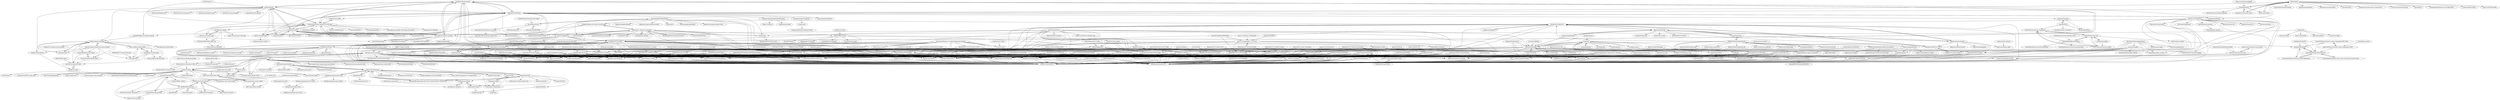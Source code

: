 digraph G {
"kefir500/apk-editor-studio" -> "kefir500/apk-icon-editor" ["e"=1]
"kefir500/apk-editor-studio" -> "badadaf/apkpatcher" ["e"=1]
"mtrojnar/osslsigncode" -> "hogliux/bomutils" ["e"=1]
"spocky/miproja1" -> "theothernt/AerialViews"
"spocky/miproja1" -> "LivingWithHippos/unchained-android" ["e"=1]
"spocky/miproja1" -> "tsynik/LeanbackLauncher"
"spocky/miproja1" -> "S0und/S0undTV" ["e"=1]
"spocky/miproja1" -> "Generator/Awesome-Android-TV-FOSS-Apps"
"spocky/miproja1" -> "yuliskov/LeanKeyboard"
"spocky/miproja1" -> "truefedex/tv-bro"
"spocky/miproja1" -> "JakedUp/Syncler-Packages"
"spocky/miproja1" -> "mhdzumair/MediaFusion" ["e"=1]
"spocky/miproja1" -> "CocoCR300/flauncher"
"spocky/miproja1" -> "Zaarrg/stremio-community-v5" ["e"=1]
"spocky/miproja1" -> "mhdzumair/mediaflow-proxy" ["e"=1]
"spocky/miproja1" -> "synclerd/syncler"
"spocky/miproja1" -> "inotia00/revanced-manager" ["e"=1]
"spocky/miproja1" -> "aymene69/stremio-jackett" ["e"=1]
"devadvance/rootcloak" -> "wDCat/ANRC" ["e"=1]
"home-assistant-libs/pychromecast" -> "Pizzaface/Alexa-Chromecast-Skill-2.0" ["e"=1]
"icy/pacapt" -> "rami3l/pacaptr"
"icy/pacapt" -> "rmarquis/pacaur" ["e"=1]
"icy/pacapt" -> "actionless/pikaur" ["e"=1]
"icy/pacapt" -> "flexVDI/launcher-mobile"
"icy/pacapt" -> "cvengler/sysget"
"icy/pacapt" -> "thermatk/FakeGApps"
"icy/pacapt" -> "w568w/CurrentActivity"
"icy/pacapt" -> "seSuperuser/Superuser-UI"
"icy/pacapt" -> "kasp1/create-android-keystore"
"icy/pacapt" -> "Jonahss/adb-foreach"
"icy/pacapt" -> "jindrapetrik/jbomutils"
"icy/pacapt" -> "seSuperuser/sepolicy-inject"
"icy/pacapt" -> "CyberShadow/MMTool-Extract-All"
"icy/pacapt" -> "AppleLife/NullCPUPowerManagement"
"icy/pacapt" -> "olvrb/TSSSaver-Clients"
"cyxx/extract_android_ota_payload" -> "vm03/payload_dumper" ["e"=1]
"cyxx/extract_android_ota_payload" -> "ehem/kdztools"
"cyxx/extract_android_ota_payload" -> "tobyxdd/android-ota-payload-extractor" ["e"=1]
"cyxx/extract_android_ota_payload" -> "Zackptg5/Disable_Dm-Verity_ForceEncrypt" ["e"=1]
"cyxx/extract_android_ota_payload" -> "xpirt/sdat2img" ["e"=1]
"cyxx/extract_android_ota_payload" -> "osm0sis/Android-Image-Kitchen" ["e"=1]
"cyxx/extract_android_ota_payload" -> "anestisb/vdexExtractor" ["e"=1]
"cyxx/extract_android_ota_payload" -> "LonelyFool/lpunpack_and_lpmake" ["e"=1]
"cyxx/extract_android_ota_payload" -> "andyvand/FixEDID"
"cyxx/extract_android_ota_payload" -> "NickstaDB/patch-apk"
"cyxx/extract_android_ota_payload" -> "LineageOS/scripts" ["e"=1]
"cyxx/extract_android_ota_payload" -> "w568w/CurrentActivity"
"cyxx/extract_android_ota_payload" -> "seSuperuser/Superuser-UI"
"cyxx/extract_android_ota_payload" -> "kasp1/create-android-keystore"
"cyxx/extract_android_ota_payload" -> "Jonahss/adb-foreach"
"kdrag0n/tipatch" -> "w568w/CurrentActivity"
"kdrag0n/tipatch" -> "seSuperuser/Superuser-UI"
"microg/UnifiedNlp" -> "thermatk/FakeGApps" ["e"=1]
"android-js/androidjs" -> "w568w/CurrentActivity" ["e"=1]
"android-js/androidjs" -> "seSuperuser/Superuser-UI" ["e"=1]
"arkane-systems/mousejiggler" -> "OrangeJedi/Aerial" ["e"=1]
"Ra-Na/GTranslate-strings-xml" -> "Auxilus/termux-x-repository" ["e"=1]
"Ra-Na/GTranslate-strings-xml" -> "w568w/CurrentActivity"
"Ra-Na/GTranslate-strings-xml" -> "seSuperuser/Superuser-UI"
"Ra-Na/GTranslate-strings-xml" -> "bikcrum/translator-for-android"
"Ra-Na/GTranslate-strings-xml" -> "kasp1/create-android-keystore"
"Ra-Na/GTranslate-strings-xml" -> "Jonahss/adb-foreach"
"Ra-Na/GTranslate-strings-xml" -> "jindrapetrik/jbomutils"
"Ra-Na/GTranslate-strings-xml" -> "seSuperuser/sepolicy-inject"
"Ra-Na/GTranslate-strings-xml" -> "CyberShadow/MMTool-Extract-All"
"Ra-Na/GTranslate-strings-xml" -> "AppleLife/NullCPUPowerManagement"
"Over17/UnityAndroidManifestCallback" -> "w568w/CurrentActivity"
"Over17/UnityAndroidManifestCallback" -> "seSuperuser/Superuser-UI"
"Over17/UnityAndroidManifestCallback" -> "kasp1/create-android-keystore"
"Over17/UnityAndroidManifestCallback" -> "Jonahss/adb-foreach"
"Over17/UnityAndroidManifestCallback" -> "jindrapetrik/jbomutils"
"Over17/UnityAndroidManifestCallback" -> "seSuperuser/sepolicy-inject"
"actionless/pikaur" -> "icy/pacapt" ["e"=1]
"chris1111/Wireless-USB-Adapter" -> "chris1111/VoodooHDA-2.9.2-Clover" ["e"=1]
"acidanthera/gfxutil" -> "MuntashirAkon/DPCIManager" ["e"=1]
"theel0ja/foss-android" -> "mvgorcum/awesome-FOSS-apps"
"theel0ja/foss-android" -> "Divested-Mobile/FOSS_Apps_List"
"theel0ja/foss-android" -> "albertomosconi/foss-apps" ["e"=1]
"theel0ja/foss-android" -> "ChrystianSchutz/fdroidlist"
"MasterDevX/Termux-Java" -> "vgmurphy/limbo-android" ["e"=1]
"Criptext/Criptext-Email-React-Client" -> "Criptext/Android-Email-Client"
"Criptext/Criptext-Email-React-Client" -> "Criptext/iOS-Email-Client"
"Criptext/Android-Email-Client" -> "Criptext/Criptext-Email-React-Client"
"Criptext/Android-Email-Client" -> "Criptext/iOS-Email-Client"
"Criptext/Android-Email-Client" -> "w568w/CurrentActivity"
"Criptext/Android-Email-Client" -> "seSuperuser/Superuser-UI"
"Criptext/Android-Email-Client" -> "kasp1/create-android-keystore"
"Criptext/Android-Email-Client" -> "Jonahss/adb-foreach"
"Criptext/Android-Email-Client" -> "jindrapetrik/jbomutils"
"Criptext/Android-Email-Client" -> "seSuperuser/sepolicy-inject"
"Criptext/Android-Email-Client" -> "CyberShadow/MMTool-Extract-All"
"Criptext/Android-Email-Client" -> "AppleLife/NullCPUPowerManagement"
"Criptext/iOS-Email-Client" -> "Criptext/Criptext-Email-React-Client"
"Criptext/iOS-Email-Client" -> "Criptext/Android-Email-Client"
"AlexanderWillner/runMacOSinVirtualBox" -> "RehabMan/OS-X-Intel-Backlight" ["e"=1]
"AlexanderWillner/runMacOSinVirtualBox" -> "hogliux/bomutils" ["e"=1]
"AlexanderWillner/runMacOSinVirtualBox" -> "MuntashirAkon/DPCIManager" ["e"=1]
"AlexanderWillner/runMacOSinVirtualBox" -> "w568w/CurrentActivity" ["e"=1]
"AlexanderWillner/runMacOSinVirtualBox" -> "seSuperuser/Superuser-UI" ["e"=1]
"olvrb/TSSSaver-Clients" -> "w568w/CurrentActivity"
"olvrb/TSSSaver-Clients" -> "seSuperuser/Superuser-UI"
"coddec/Classic-Shell" -> "riverar/uxstyle" ["e"=1]
"pobrn/mktorrent" -> "kz26/dottorrent-gui" ["e"=1]
"wangqi060934/MyAndroidToolsWebsite" -> "wangqi060934/MyAndroidToolsPro"
"wangqi060934/MyAndroidToolsWebsite" -> "w568w/CurrentActivity"
"wangqi060934/MyAndroidToolsWebsite" -> "seSuperuser/Superuser-UI"
"alterstep/dnscrypt-osxclient" -> "opendns/dnscrypt-osx-client" ["e"=1]
"chenxiaolong/DualBootPatcher" -> "chenxiaolong/DualBootZips"
"chenxiaolong/DualBootPatcher" -> "Tasssadar/multirom"
"chenxiaolong/DualBootPatcher" -> "osm0sis/Android-Image-Kitchen" ["e"=1]
"chenxiaolong/DualBootPatcher" -> "JackpotClavin/Android-Blob-Utility" ["e"=1]
"chenxiaolong/DualBootPatcher" -> "topjohnwu/MagiskManager" ["e"=1]
"chenxiaolong/DualBootPatcher" -> "Zackptg5/Disable_Dm-Verity_ForceEncrypt" ["e"=1]
"chenxiaolong/DualBootPatcher" -> "topjohnwu/magisk-module-installer" ["e"=1]
"chenxiaolong/DualBootPatcher" -> "0xFireWolf/NightShiftUnlocker" ["e"=1]
"chenxiaolong/DualBootPatcher" -> "seSuperuser/Superuser"
"chenxiaolong/DualBootPatcher" -> "Lanchon/sigspoof-checker"
"chenxiaolong/DualBootPatcher" -> "xpirt/sdat2img" ["e"=1]
"chenxiaolong/DualBootPatcher" -> "Hax4us/java" ["e"=1]
"chenxiaolong/DualBootPatcher" -> "jindrapetrik/jbomutils"
"gmusicproxy/gmusicproxy" -> "covertg/m3u-download"
"gmusicproxy/gmusicproxy" -> "Illyism/GMusic-MPD"
"gmusicproxy/gmusicproxy" -> "simon-weber/gmusicapi"
"gmusicproxy/gmusicproxy" -> "malept/gmusicprocurator"
"gmusicproxy/gmusicproxy" -> "DanNixon/PlayMusicCL"
"ArielOSProject/AuroraStore" -> "w568w/CurrentActivity"
"ArielOSProject/AuroraStore" -> "seSuperuser/Superuser-UI"
"ArielOSProject/AuroraStore" -> "kasp1/create-android-keystore"
"ArielOSProject/AuroraStore" -> "Jonahss/adb-foreach"
"ArielOSProject/AuroraStore" -> "jindrapetrik/jbomutils"
"ArielOSProject/AuroraStore" -> "seSuperuser/sepolicy-inject"
"ArielOSProject/AuroraStore" -> "CyberShadow/MMTool-Extract-All"
"ArielOSProject/AuroraStore" -> "AppleLife/NullCPUPowerManagement"
"ArielOSProject/AuroraStore" -> "olvrb/TSSSaver-Clients"
"ArielOSProject/AuroraStore" -> "ewlsh/TvSettingsOnFire"
"ArielOSProject/AuroraStore" -> "jakeajames/patchfinder64"
"yuliskov/LeanKeyboard" -> "yuliskov/windows-tweaks" ["e"=1]
"chiehmin/MinMinGuard" -> "wangqi060934/MyAndroidToolsWebsite" ["e"=1]
"chiehmin/MinMinGuard" -> "Lanchon/sigspoof-checker" ["e"=1]
"chiehmin/MinMinGuard" -> "thermatk/FakeGApps" ["e"=1]
"rogro82/PiPup" -> "desertblade/PiPup"
"rogro82/PiPup" -> "gugutab/TvOverlay"
"rogro82/PiPup" -> "stevenflesch/ring-to-android-tv"
"rogro82/PiPup" -> "TECH7Fox/asterisk-hass-integration"
"BurtonAlgorithms/weMessage" -> "w568w/CurrentActivity"
"BurtonAlgorithms/weMessage" -> "seSuperuser/Superuser-UI"
"BurtonAlgorithms/weMessage" -> "bikcrum/translator-for-android"
"BurtonAlgorithms/weMessage" -> "kasp1/create-android-keystore"
"BurtonAlgorithms/weMessage" -> "Jonahss/adb-foreach"
"BurtonAlgorithms/weMessage" -> "jindrapetrik/jbomutils"
"BurtonAlgorithms/weMessage" -> "seSuperuser/sepolicy-inject"
"BurtonAlgorithms/weMessage" -> "mldbk/termux-virustotal"
"BurtonAlgorithms/weMessage" -> "CyberShadow/MMTool-Extract-All"
"BurtonAlgorithms/weMessage" -> "adanvdo/KDZZ"
"BurtonAlgorithms/weMessage" -> "tamtam-chat/tamtam-bot-sdk"
"BurtonAlgorithms/weMessage" -> "AppleLife/NullCPUPowerManagement"
"BurtonAlgorithms/weMessage" -> "Kuanghusing/NeverCrash"
"BurtonAlgorithms/weMessage" -> "olvrb/TSSSaver-Clients"
"BurtonAlgorithms/weMessage" -> "ewlsh/TvSettingsOnFire"
"acidanthera/AptioFixPkg" -> "acidanthera/IOJones" ["e"=1]
"tamtam-chat/tamtam-bot-api-schema" -> "tamtam-chat/tamtam-bot-api"
"tamtam-chat/tamtam-bot-api-schema" -> "tamtam-chat/tamtam-bot-sdk"
"hundeva/Lean-Launcher" -> "vojta-horanek/APKMirror" ["e"=1]
"donovan6000/Universal-IFR-Extractor" -> "CyberShadow/MMTool-Extract-All" ["e"=1]
"donovan6000/Universal-IFR-Extractor" -> "nj8u7cc/ParseGPT" ["e"=1]
"donovan6000/Universal-IFR-Extractor" -> "w568w/CurrentActivity" ["e"=1]
"donovan6000/Universal-IFR-Extractor" -> "seSuperuser/Superuser-UI" ["e"=1]
"donovan6000/Universal-IFR-Extractor" -> "kasp1/create-android-keystore" ["e"=1]
"donovan6000/Universal-IFR-Extractor" -> "Jonahss/adb-foreach" ["e"=1]
"donovan6000/Universal-IFR-Extractor" -> "jindrapetrik/jbomutils" ["e"=1]
"donovan6000/Universal-IFR-Extractor" -> "seSuperuser/sepolicy-inject" ["e"=1]
"donovan6000/Universal-IFR-Extractor" -> "AppleLife/NullCPUPowerManagement" ["e"=1]
"and3rson/clay" -> "cfangmeier/tuijam"
"jensstein/oandbackup" -> "phhusson/Superuser" ["e"=1]
"jensstein/oandbackup" -> "thermatk/FakeGApps" ["e"=1]
"simonclausen/dnscrypt-autoinstall" -> "GortCodex/DNSCrypt-Loader" ["e"=1]
"thebigmunch/google-music-scripts" -> "thebigmunch/google-music"
"cygnusxi/CurecoinSource" -> "Hou5e/FoldingBrowser" ["e"=1]
"cfangmeier/tuijam" -> "christopher-dG/gpymusic"
"cfangmeier/tuijam" -> "and3rson/clay"
"kefir500/apk-icon-editor" -> "heagoo/apkeditor_plugin_translation"
"kefir500/apk-icon-editor" -> "ewlsh/TvSettingsOnFire"
"kefir500/apk-icon-editor" -> "nj8u7cc/ParseGPT"
"kefir500/apk-icon-editor" -> "darvincisec/InjectFridaGadget"
"kefir500/apk-icon-editor" -> "heagoo/apk_builder_tutorial"
"kefir500/apk-icon-editor" -> "w568w/CurrentActivity"
"kefir500/apk-icon-editor" -> "seSuperuser/Superuser-UI"
"leanback-on-fire/LeanbackLauncher" -> "ewlsh/TvSettingsOnFire"
"leanback-on-fire/LeanbackLauncher" -> "BaronKiko/LauncherHijack"
"ksg97031/frida-gadget" -> "darvincisec/InjectFridaGadget"
"ksg97031/frida-gadget" -> "badadaf/apkpatcher"
"ksg97031/frida-gadget" -> "seSuperuser/sepolicy-inject"
"ksg97031/frida-gadget" -> "adanvdo/KDZZ"
"FakeTV/pseudo-channel" -> "justinemter/pseudo-channel"
"Pavo-IM/AGPMInjector" -> "MuntashirAkon/DPCIManager" ["e"=1]
"benbaker76/PinConfigurator" -> "MuntashirAkon/DPCIManager" ["e"=1]
"Zackptg5/Disable_Dm-Verity_ForceEncrypt" -> "kdrag0n/tipatch" ["e"=1]
"Zackptg5/Disable_Dm-Verity_ForceEncrypt" -> "cyxx/extract_android_ota_payload" ["e"=1]
"Zackptg5/Disable_Dm-Verity_ForceEncrypt" -> "ehem/kdztools" ["e"=1]
"rpeshkov/IntelWifi" -> "chris1111/VoodooHDA-2.9.2-Clover" ["e"=1]
"nicolaserlonghi/UninstallSystemApps" -> "w568w/CurrentActivity"
"nicolaserlonghi/UninstallSystemApps" -> "seSuperuser/Superuser-UI"
"ndg63276/alexa-youtube" -> "tartanguru/alexa-assistant" ["e"=1]
"RehabMan/OS-X-ACPI-Backlight" -> "RehabMan/OS-X-Intel-Backlight" ["e"=1]
"RehabMan/EAPD-Codec-Commander" -> "w568w/CurrentActivity"
"RehabMan/EAPD-Codec-Commander" -> "seSuperuser/Superuser-UI"
"RehabMan/EAPD-Codec-Commander" -> "kasp1/create-android-keystore"
"RehabMan/EAPD-Codec-Commander" -> "Jonahss/adb-foreach"
"RehabMan/EAPD-Codec-Commander" -> "jindrapetrik/jbomutils"
"RehabMan/EAPD-Codec-Commander" -> "seSuperuser/sepolicy-inject"
"RehabMan/EAPD-Codec-Commander" -> "0xFireWolf/NightShiftUnlocker" ["e"=1]
"RehabMan/EAPD-Codec-Commander" -> "CyberShadow/MMTool-Extract-All"
"Steveb1968/script.pseudotv" -> "PseudoTV/PseudoTV_Live"
"Steveb1968/script.pseudotv" -> "fnord12/script.pseudotv"
"kodi-connect/kodi-alexa-video" -> "kodi-connect/kodi-connect-addon"
"kodi-connect/kodi-alexa-video" -> "kodi-connect/kodi-connect"
"cvengler/sysget" -> "hkdb/app"
"wako-unofficial-addons/helios" -> "wako-unofficial-addons/nomos"
"wako-unofficial-addons/helios" -> "morpheasgr/scraper4wako"
"wako-unofficial-addons/helios" -> "wako-app/wako"
"wako-unofficial-addons/helios" -> "JakedUp/Syncler-Packages"
"MuntashirAkon/DPCIManager" -> "AppleLife/VoodooHDA"
"MuntashirAkon/DPCIManager" -> "acidanthera/IOJones"
"MuntashirAkon/DPCIManager" -> "benbaker76/PinConfigurator" ["e"=1]
"MuntashirAkon/DPCIManager" -> "AppleLife/NullCPUPowerManagement"
"MuntashirAkon/DPCIManager" -> "w568w/CurrentActivity"
"MuntashirAkon/DPCIManager" -> "seSuperuser/Superuser-UI"
"MuntashirAkon/DPCIManager" -> "kasp1/create-android-keystore"
"MuntashirAkon/DPCIManager" -> "Jonahss/adb-foreach"
"MuntashirAkon/DPCIManager" -> "jindrapetrik/jbomutils"
"MuntashirAkon/DPCIManager" -> "seSuperuser/sepolicy-inject"
"MuntashirAkon/DPCIManager" -> "CyberShadow/MMTool-Extract-All"
"BuckeyeDude/Wabbitemu" -> "w568w/CurrentActivity"
"BuckeyeDude/Wabbitemu" -> "seSuperuser/Superuser-UI"
"Dolnor/EAPD-Codec-Commander" -> "RehabMan/EAPD-Codec-Commander"
"acidanthera/IOJones" -> "w568w/CurrentActivity"
"acidanthera/IOJones" -> "seSuperuser/Superuser-UI"
"rpatterson/github-apt-repos" -> "w568w/CurrentActivity"
"rpatterson/github-apt-repos" -> "seSuperuser/Superuser-UI"
"rpatterson/github-apt-repos" -> "kasp1/create-android-keystore"
"rpatterson/github-apt-repos" -> "Jonahss/adb-foreach"
"rpatterson/github-apt-repos" -> "jindrapetrik/jbomutils"
"rpatterson/github-apt-repos" -> "seSuperuser/sepolicy-inject"
"rpatterson/github-apt-repos" -> "CyberShadow/MMTool-Extract-All"
"rpatterson/github-apt-repos" -> "AppleLife/NullCPUPowerManagement"
"rpatterson/github-apt-repos" -> "olvrb/TSSSaver-Clients"
"rpatterson/github-apt-repos" -> "ewlsh/TvSettingsOnFire"
"rpatterson/github-apt-repos" -> "jakeajames/patchfinder64"
"rpatterson/github-apt-repos" -> "nj8u7cc/ParseGPT"
"rpatterson/github-apt-repos" -> "AppleLife/VoodooHDA"
"tamtam-chat/tamtam-bot-api" -> "tamtam-chat/tamtam-bot-api-schema"
"tamtam-chat/tamtam-bot-api" -> "tamtam-chat/tamtam-bot-sdk"
"kodi-connect/kodi-connect-addon" -> "kodi-connect/kodi-connect"
"kodi-connect/kodi-connect-addon" -> "kodi-connect/kodi-alexa-video"
"exxamalte/python-georss-ingv-centro-nazionale-terremoti-client" -> "caiosweet/Package-Natural-Events"
"exxamalte/python-georss-ingv-centro-nazionale-terremoti-client" -> "jumping2000/notifier"
"hogliux/bomutils" -> "w568w/CurrentActivity"
"hogliux/bomutils" -> "seSuperuser/Superuser-UI"
"hogliux/bomutils" -> "kasp1/create-android-keystore"
"hogliux/bomutils" -> "Jonahss/adb-foreach"
"hogliux/bomutils" -> "jindrapetrik/jbomutils"
"hogliux/bomutils" -> "seSuperuser/sepolicy-inject"
"hogliux/bomutils" -> "CyberShadow/MMTool-Extract-All"
"hogliux/bomutils" -> "AppleLife/NullCPUPowerManagement"
"hogliux/bomutils" -> "olvrb/TSSSaver-Clients"
"hogliux/bomutils" -> "ewlsh/TvSettingsOnFire"
"hogliux/bomutils" -> "jakeajames/patchfinder64"
"Namazed/TamTamBotApiClientDsl" -> "tamtam-chat/tamtam-bot-api"
"thebigmunch/google-music" -> "thebigmunch/google-music-proto"
"acidanthera/BT4LEContinuityFixup" -> "acidanthera/IOJones" ["e"=1]
"securitygrind/gadget-injector" -> "w568w/CurrentActivity"
"securitygrind/gadget-injector" -> "seSuperuser/Superuser-UI"
"securitygrind/gadget-injector" -> "bikcrum/translator-for-android"
"securitygrind/gadget-injector" -> "kasp1/create-android-keystore"
"securitygrind/gadget-injector" -> "Jonahss/adb-foreach"
"securitygrind/gadget-injector" -> "jindrapetrik/jbomutils"
"securitygrind/gadget-injector" -> "seSuperuser/sepolicy-inject"
"wako-app/wako" -> "wako-unofficial-addons/helios"
"adanvdo/KDZZ" -> "w568w/CurrentActivity"
"adanvdo/KDZZ" -> "seSuperuser/Superuser-UI"
"kodi-connect/kodi-connect" -> "kodi-connect/kodi-connect-addon"
"thebigmunch/google-music-proto" -> "thebigmunch/google-music"
"tomaae/homeassistant-mikrotik_router" -> "pergolafabio/Hikvision-Addons" ["e"=1]
"vm03/payload_dumper" -> "cyxx/extract_android_ota_payload" ["e"=1]
"xpirt/sdat2img" -> "cyxx/extract_android_ota_payload" ["e"=1]
"theothernt/AerialViews" -> "cachapa/AerialDream"
"theothernt/AerialViews" -> "spocky/miproja1"
"theothernt/AerialViews" -> "nielsvanvelzen/tv-launcher"
"theothernt/AerialViews" -> "truefedex/tv-bro"
"theothernt/AerialViews" -> "CocoCR300/flauncher"
"theothernt/AerialViews" -> "S0und/S0undTV" ["e"=1]
"theothernt/AerialViews" -> "tsynik/LeanbackLauncher"
"theothernt/AerialViews" -> "virresh/matvt"
"theothernt/AerialViews" -> "Generator/Awesome-Android-TV-FOSS-Apps"
"theothernt/AerialViews" -> "yuliskov/LeanKeyboard"
"theothernt/AerialViews" -> "gugutab/TvOverlay"
"theothernt/AerialViews" -> "barrycraig/AndroidAerial"
"theothernt/AerialViews" -> "visnkmr/backgroundappslist"
"theothernt/AerialViews" -> "stantanasi/streamflix" ["e"=1]
"theothernt/AerialViews" -> "halilozel1903/AndroidTVMovieParadise"
"sigma67/ytmusicapi" -> "simon-weber/gmusicapi" ["e"=1]
"tobyxdd/android-ota-payload-extractor" -> "cyxx/extract_android_ota_payload" ["e"=1]
"vexorian/dizquetv" -> "DEFENDORe/pseudotv" ["e"=1]
"tsynik/LeanbackLauncher" -> "codefaktor/FTVLaunchX"
"tsynik/LeanbackLauncher" -> "nielsvanvelzen/tv-launcher"
"tsynik/LeanbackLauncher" -> "BaronKiko/LauncherHijack"
"tsynik/LeanbackLauncher" -> "spocky/miproja1"
"tsynik/LeanbackLauncher" -> "yuliskov/LeanKeyboard"
"tsynik/LeanbackLauncher" -> "ITVlab/TvAppRepo"
"tsynik/LeanbackLauncher" -> "leanback-on-fire/LeanbackLauncher"
"tsynik/LeanbackLauncher" -> "Generator/Awesome-Android-TV-FOSS-Apps"
"tsynik/LeanbackLauncher" -> "theothernt/AerialViews"
"tsynik/LeanbackLauncher" -> "ewlsh/TvSettingsOnFire"
"tsynik/LeanbackLauncher" -> "gigabytedevelopers/FireFiles"
"tsynik/LeanbackLauncher" -> "ITVlab/Launch-On-Boot"
"torrent-file-editor/torrent-file-editor" -> "kz26/dottorrent-gui" ["e"=1]
"NickstaDB/patch-apk" -> "badadaf/apkpatcher"
"NickstaDB/patch-apk" -> "darvincisec/InjectFridaGadget"
"NickstaDB/patch-apk" -> "ksg97031/frida-gadget"
"NickstaDB/patch-apk" -> "FrenchYeti/interruptor" ["e"=1]
"NickstaDB/patch-apk" -> "Ayrx/JNIAnalyzer" ["e"=1]
"NickstaDB/patch-apk" -> "Nightbringer21/fridump" ["e"=1]
"NickstaDB/patch-apk" -> "enovella/fridroid-unpacker" ["e"=1]
"rckclmbr/pyportify" -> "jordam/Portify.JS"
"rckclmbr/pyportify" -> "mauimauer/portify"
"rckclmbr/pyportify" -> "soulfx/gmusic-playlist"
"rckclmbr/pyportify" -> "MarshallOfSound/Google-Play-Music-Desktop-Player-UNOFFICIAL-" ["e"=1]
"rckclmbr/pyportify" -> "jlund/spotify-export"
"rckclmbr/pyportify" -> "simon-weber/gmusicapi"
"rckclmbr/pyportify" -> "krmax44/Playify"
"rckclmbr/pyportify" -> "radiant-player/radiant-player-mac" ["e"=1]
"rckclmbr/pyportify" -> "stevenleeg/geemusic"
"jamon/playmusic" -> "simon-weber/gmusicapi"
"jamon/playmusic" -> "twolfson/google-music.js"
"albertomosconi/foss-apps" -> "Generator/Awesome-Android-TV-FOSS-Apps" ["e"=1]
"albertomosconi/foss-apps" -> "theel0ja/foss-android" ["e"=1]
"albertomosconi/foss-apps" -> "Divested-Mobile/FOSS_Apps_List" ["e"=1]
"LivingWithHippos/unchained-android" -> "JakedUp/Syncler-Packages" ["e"=1]
"xmikos/setools-android" -> "phhusson/sepolicy-inject" ["e"=1]
"rusty-bits/OC-tool" -> "MuntashirAkon/DPCIManager" ["e"=1]
"fsquillace/junest" -> "icy/pacapt" ["e"=1]
"DEFENDORe/pseudotv" -> "vexorian/dizquetv" ["e"=1]
"DEFENDORe/pseudotv" -> "PseudoTV/PseudoTV_Live"
"DEFENDORe/pseudotv" -> "Steveb1968/script.pseudotv"
"DEFENDORe/pseudotv" -> "justinemter/pseudo-channel"
"DEFENDORe/pseudotv" -> "pythcon/PlexTVChannel"
"DEFENDORe/pseudotv" -> "FakeTV/pseudo-channel"
"DEFENDORe/pseudotv" -> "PseudoTV/PseudoTV_Resources"
"DEFENDORe/pseudotv" -> "pannal/Kitana" ["e"=1]
"openlgtv/epk2extract" -> "w568w/CurrentActivity"
"openlgtv/epk2extract" -> "seSuperuser/Superuser-UI"
"openlgtv/epk2extract" -> "kasp1/create-android-keystore"
"openlgtv/epk2extract" -> "Jonahss/adb-foreach"
"openlgtv/epk2extract" -> "jindrapetrik/jbomutils"
"openlgtv/epk2extract" -> "seSuperuser/sepolicy-inject"
"openlgtv/epk2extract" -> "CyberShadow/MMTool-Extract-All"
"openlgtv/epk2extract" -> "AppleLife/NullCPUPowerManagement"
"openlgtv/epk2extract" -> "olvrb/TSSSaver-Clients"
"openlgtv/epk2extract" -> "ewlsh/TvSettingsOnFire"
"openlgtv/epk2extract" -> "jakeajames/patchfinder64"
"openlgtv/epk2extract" -> "nj8u7cc/ParseGPT"
"openlgtv/epk2extract" -> "AppleLife/VoodooHDA"
"openlgtv/epk2extract" -> "falahati/EDIDParser"
"openlgtv/epk2extract" -> "GeoSn0w/F.C.E.-365-Firmware-Manager"
"Divested-Mobile/FOSS_Apps_List" -> "ChrystianSchutz/fdroidlist"
"RehabMan/OS-X-Fake-PCI-ID" -> "acidanthera/IOJones" ["e"=1]
"RehabMan/OS-X-Fake-PCI-ID" -> "RehabMan/OS-X-Intel-Backlight" ["e"=1]
"RehabMan/OS-X-Fake-PCI-ID" -> "RehabMan/EAPD-Codec-Commander" ["e"=1]
"RehabMan/OS-X-Fake-PCI-ID" -> "MuntashirAkon/DPCIManager" ["e"=1]
"RehabMan/OS-X-Fake-PCI-ID" -> "andyvand/FixEDID" ["e"=1]
"opendns/dnscrypt-osx-client" -> "AppleLife/NullCPUPowerManagement"
"opendns/dnscrypt-osx-client" -> "w568w/CurrentActivity"
"opendns/dnscrypt-osx-client" -> "seSuperuser/Superuser-UI"
"opendns/dnscrypt-osx-client" -> "kasp1/create-android-keystore"
"opendns/dnscrypt-osx-client" -> "Jonahss/adb-foreach"
"opendns/dnscrypt-osx-client" -> "jindrapetrik/jbomutils"
"opendns/dnscrypt-osx-client" -> "seSuperuser/sepolicy-inject"
"opendns/dnscrypt-osx-client" -> "CyberShadow/MMTool-Extract-All"
"opendns/dnscrypt-osx-client" -> "olvrb/TSSSaver-Clients"
"opendns/dnscrypt-osx-client" -> "ewlsh/TvSettingsOnFire"
"opendns/dnscrypt-osx-client" -> "jakeajames/patchfinder64"
"Grarak/KernelAdiutor" -> "MrBIMC/SELinuxModeChanger" ["e"=1]
"OrangeJedi/Aerial" -> "cDima/Aerial"
"OrangeJedi/Aerial" -> "graysky2/xscreensaver-aerial"
"OrangeJedi/Aerial" -> "theothernt/AerialViews"
"OrangeJedi/Aerial" -> "JohnCoates/Aerial" ["e"=1]
"OrangeJedi/Aerial" -> "AerialScreensaver/AerialCompanion"
"PaulBernier/castl" -> "w568w/CurrentActivity"
"PaulBernier/castl" -> "seSuperuser/Superuser-UI"
"PaulBernier/castl" -> "bikcrum/translator-for-android"
"PaulBernier/castl" -> "kasp1/create-android-keystore"
"PaulBernier/castl" -> "Jonahss/adb-foreach"
"PaulBernier/castl" -> "jindrapetrik/jbomutils"
"PaulBernier/castl" -> "seSuperuser/sepolicy-inject"
"PaulBernier/castl" -> "mldbk/termux-virustotal"
"PaulBernier/castl" -> "CyberShadow/MMTool-Extract-All"
"synclerd/syncler" -> "JakedUp/Syncler-Packages"
"codefaktor/FTVLaunchX" -> "ewlsh/TvSettingsOnFire"
"codefaktor/FTVLaunchX" -> "ITVlab/Launch-On-Boot"
"codefaktor/FTVLaunchX" -> "BaronKiko/LauncherHijack"
"codefaktor/FTVLaunchX" -> "tsynik/LeanbackLauncher"
"codefaktor/FTVLaunchX" -> "w568w/CurrentActivity"
"codefaktor/FTVLaunchX" -> "seSuperuser/Superuser-UI"
"codefaktor/FTVLaunchX" -> "acidanthera/IOJones"
"codefaktor/FTVLaunchX" -> "kasp1/create-android-keystore"
"codefaktor/FTVLaunchX" -> "Jonahss/adb-foreach"
"codefaktor/FTVLaunchX" -> "jindrapetrik/jbomutils"
"codefaktor/FTVLaunchX" -> "seSuperuser/sepolicy-inject"
"codefaktor/FTVLaunchX" -> "CyberShadow/MMTool-Extract-All"
"codefaktor/FTVLaunchX" -> "AppleLife/NullCPUPowerManagement"
"codefaktor/FTVLaunchX" -> "olvrb/TSSSaver-Clients"
"codefaktor/FTVLaunchX" -> "jakeajames/patchfinder64"
"soulfx/gmusic-playlist" -> "soulfx/gmusic-playlist.js"
"soulfx/gmusic-playlist" -> "jlund/spotify-export"
"soulfx/gmusic-playlist" -> "simon-weber/gmusicapi"
"caiosweet/Home-Assistant-custom-components-DPC-Alert" -> "caiosweet/Package-Natural-Events"
"caiosweet/Home-Assistant-custom-components-DPC-Alert" -> "caiosweet/Home-Assistant-custom-components-INGV"
"caiosweet/Home-Assistant-custom-components-DPC-Alert" -> "jumping2000/notifier"
"Tasssadar/multirom" -> "Tasssadar/Team-Win-Recovery-Project"
"Tasssadar/multirom" -> "Tasssadar/MultiROMMgr"
"Tasssadar/multirom" -> "flar2/ElementalX-N5" ["e"=1]
"Tasssadar/multirom" -> "chenxiaolong/DualBootPatcher"
"whew-inc/FakeGApps" -> "thermatk/FakeGApps" ["e"=1]
"halilozel1903/AndroidTVMovieParadise" -> "ratanparai/moviedog"
"halilozel1903/AndroidTVMovieParadise" -> "Media-tv/Android"
"henrichg/PhoneProfilesPlus" -> "Omico/CurrentActivity" ["e"=1]
"visnkmr/backgroundappslist" -> "visnkmr/wfm"
"FriendlyNeighborhoodShane/MinMicroG" -> "micro5k/microg-unofficial-installer" ["e"=1]
"pythcon/PlexTVChannel" -> "justinemter/pseudo-channel"
"sdesalve/hassio-addons" -> "jumping2000/notifier"
"FriendlyNeighborhoodShane/MinMicroG_releases" -> "micro5k/microg-unofficial-installer" ["e"=1]
"caiosweet/Package-Natural-Events" -> "jumping2000/notifier"
"caiosweet/Package-Natural-Events" -> "exxamalte/python-georss-ingv-centro-nazionale-terremoti-client"
"caiosweet/Package-Natural-Events" -> "caiosweet/Package-Notification-HUB-AppDaemon"
"souramoo/unapkm" -> "adanvdo/KDZZ"
"souramoo/unapkm" -> "vgmurphy/limbo-android"
"souramoo/unapkm" -> "MuntashirAkon/unapkm-android" ["e"=1]
"souramoo/unapkm" -> "TheDiamondYT1/termux-buildapk" ["e"=1]
"souramoo/unapkm" -> "w568w/CurrentActivity"
"souramoo/unapkm" -> "seSuperuser/Superuser-UI"
"visnkmr/wfm" -> "visnkmr/ADB-Remote-Keyboard-Shell"
"WindySha/FridaXposedModule" -> "w568w/CurrentActivity"
"WindySha/FridaXposedModule" -> "seSuperuser/Superuser-UI"
"WindySha/FridaXposedModule" -> "bikcrum/translator-for-android"
"WindySha/FridaXposedModule" -> "kasp1/create-android-keystore"
"WindySha/FridaXposedModule" -> "Jonahss/adb-foreach"
"WindySha/FridaXposedModule" -> "jindrapetrik/jbomutils"
"WindySha/FridaXposedModule" -> "seSuperuser/sepolicy-inject"
"IzzySoft/Adebar" -> "w568w/CurrentActivity"
"IzzySoft/Adebar" -> "seSuperuser/Superuser-UI"
"IzzySoft/Adebar" -> "kasp1/create-android-keystore"
"IzzySoft/Adebar" -> "Jonahss/adb-foreach"
"IzzySoft/Adebar" -> "jindrapetrik/jbomutils"
"IzzySoft/Adebar" -> "seSuperuser/sepolicy-inject"
"IzzySoft/Adebar" -> "CyberShadow/MMTool-Extract-All"
"IzzySoft/Adebar" -> "AppleLife/NullCPUPowerManagement"
"IzzySoft/Adebar" -> "olvrb/TSSSaver-Clients"
"IzzySoft/Adebar" -> "ewlsh/TvSettingsOnFire"
"IzzySoft/Adebar" -> "jakeajames/patchfinder64"
"IzzySoft/Adebar" -> "nj8u7cc/ParseGPT"
"IzzySoft/Adebar" -> "AppleLife/VoodooHDA"
"IzzySoft/Adebar" -> "falahati/EDIDParser"
"IzzySoft/Adebar" -> "GeoSn0w/F.C.E.-365-Firmware-Manager"
"caiosweet/Package-Notification-HUB-AppDaemon" -> "jumping2000/notifier"
"caiosweet/Package-Notification-HUB-AppDaemon" -> "caiosweet/Package-Natural-Events"
"ReddestDream/OcQuirks" -> "MuntashirAkon/DPCIManager" ["e"=1]
"GeoSn0w/iOS-Jailbreak-Development" -> "w568w/CurrentActivity"
"GeoSn0w/iOS-Jailbreak-Development" -> "seSuperuser/Superuser-UI"
"GeoSn0w/iOS-Jailbreak-Development" -> "kasp1/create-android-keystore"
"GeoSn0w/iOS-Jailbreak-Development" -> "Jonahss/adb-foreach"
"GeoSn0w/iOS-Jailbreak-Development" -> "jindrapetrik/jbomutils"
"GeoSn0w/iOS-Jailbreak-Development" -> "seSuperuser/sepolicy-inject"
"darvincisec/InjectFridaGadget" -> "w568w/CurrentActivity"
"darvincisec/InjectFridaGadget" -> "seSuperuser/Superuser-UI"
"darvincisec/InjectFridaGadget" -> "bikcrum/translator-for-android"
"darvincisec/InjectFridaGadget" -> "kasp1/create-android-keystore"
"darvincisec/InjectFridaGadget" -> "Jonahss/adb-foreach"
"darvincisec/InjectFridaGadget" -> "jindrapetrik/jbomutils"
"darvincisec/InjectFridaGadget" -> "seSuperuser/sepolicy-inject"
"mrIngrid/My-HassIO" -> "jumping2000/notifier"
"mrIngrid/My-HassIO" -> "caiosweet/Package-Natural-Events"
"jumping2000/notifier" -> "caiosweet/Package-Notification-HUB-AppDaemon"
"jumping2000/notifier" -> "caiosweet/Package-Natural-Events"
"virresh/matvt" -> "chetbox/android-mouse-cursor"
"virresh/matvt" -> "truefedex/tv-bro"
"S0und/S0undTV" -> "spocky/miproja1" ["e"=1]
"S0und/S0undTV" -> "truefedex/tv-bro" ["e"=1]
"S0und/S0undTV" -> "Generator/Awesome-Android-TV-FOSS-Apps" ["e"=1]
"S0und/S0undTV" -> "theothernt/AerialViews" ["e"=1]
"iiordanov/remote-desktop-clients" -> "flexVDI/launcher-mobile" ["e"=1]
"simon-weber/gmusicapi" -> "thebigmunch/gmusicapi-scripts"
"simon-weber/gmusicapi" -> "jamon/playmusic"
"simon-weber/gmusicapi" -> "gmusicproxy/gmusicproxy"
"simon-weber/gmusicapi" -> "soulfx/gmusic-playlist"
"simon-weber/gmusicapi" -> "MarshallOfSound/Google-Play-Music-Desktop-Player-UNOFFICIAL-" ["e"=1]
"simon-weber/gmusicapi" -> "stevenleeg/geemusic"
"simon-weber/gmusicapi" -> "mopidy/mopidy-gmusic" ["e"=1]
"simon-weber/gmusicapi" -> "sigma67/ytmusicapi" ["e"=1]
"simon-weber/gmusicapi" -> "EnigmaCurry/GMusicFS"
"simon-weber/gmusicapi" -> "and3rson/clay"
"simon-weber/gmusicapi" -> "maxkirchoff/google-music-dupe-killer"
"simon-weber/gmusicapi" -> "rckclmbr/pyportify"
"simon-weber/gmusicapi" -> "soulfx/gmusic-playlist.js"
"simon-weber/gmusicapi" -> "christopher-dG/gpymusic"
"simon-weber/gmusicapi" -> "simon-weber/Autoplaylists-for-Google-Music"
"bjornbytes/RxLua" -> "PaulBernier/castl" ["e"=1]
"JakedUp/Syncler-Packages" -> "SynclerScrapers/repository.synclerscrapers"
"JakedUp/Syncler-Packages" -> "WeeklyProblem/Bouncy"
"JakedUp/Syncler-Packages" -> "SynclerScrapers/OpenScrapers"
"JakedUp/Syncler-Packages" -> "wako-unofficial-addons/helios"
"JakedUp/Syncler-Packages" -> "synclerd/syncler"
"JakedUp/Syncler-Packages" -> "morpheasgr/scraper4wako"
"JakedUp/Syncler-Packages" -> "a4k-openproject/a4kScrapers" ["e"=1]
"JakedUp/Syncler-Packages" -> "providers4syncler/providers"
"JakedUp/Syncler-Packages" -> "JonathanAkaJD/ACID-ScraperZ"
"JakedUp/Syncler-Packages" -> "CocoJoe2411/repository.cocoscrapers" ["e"=1]
"SynclerScrapers/repository.synclerscrapers" -> "JakedUp/Syncler-Packages"
"SynclerScrapers/repository.synclerscrapers" -> "SynclerScrapers/OpenScrapers"
"SynclerScrapers/repository.synclerscrapers" -> "WeeklyProblem/Bouncy"
"SynclerScrapers/repository.synclerscrapers" -> "synclerd/syncler"
"SynclerScrapers/repository.synclerscrapers" -> "wako-app/wako"
"SynclerScrapers/repository.synclerscrapers" -> "JonathanAkaJD/ACID-ScraperZ"
"webosbrew/webos-homebrew-channel" -> "openlgtv/epk2extract" ["e"=1]
"Krutonium/Windows-10-Login-Background-Changer" -> "Krutonium/SkypeAdvertRemover"
"Krutonium/Windows-10-Login-Background-Changer" -> "riverar/uxstyle"
"Krutonium/Windows-10-Login-Background-Changer" -> "falahati/EDIDParser"
"Krutonium/Windows-10-Login-Background-Changer" -> "ITVlab/Launch-On-Boot"
"Krutonium/Windows-10-Login-Background-Changer" -> "noahc3/auto-h-encore" ["e"=1]
"Krutonium/Windows-10-Login-Background-Changer" -> "w568w/CurrentActivity"
"Krutonium/Windows-10-Login-Background-Changer" -> "seSuperuser/Superuser-UI"
"Krutonium/Windows-10-Login-Background-Changer" -> "RehabMan/OS-X-ACPI-Battery-Driver" ["e"=1]
"Krutonium/Windows-10-Login-Background-Changer" -> "wDCat/ANRC"
"Krutonium/Windows-10-Login-Background-Changer" -> "kasp1/create-android-keystore"
"Krutonium/Windows-10-Login-Background-Changer" -> "Jonahss/adb-foreach"
"Krutonium/Windows-10-Login-Background-Changer" -> "jindrapetrik/jbomutils"
"Krutonium/Windows-10-Login-Background-Changer" -> "seSuperuser/sepolicy-inject"
"Krutonium/Windows-10-Login-Background-Changer" -> "CyberShadow/MMTool-Extract-All"
"Krutonium/Windows-10-Login-Background-Changer" -> "AppleLife/NullCPUPowerManagement"
"brows3r/iPwn" -> "GeoSn0w/iOS-Jailbreak-Development" ["e"=1]
"matthuisman/slyguy.addons" -> "Dis90/plugin.video.discoveryplus" ["e"=1]
"MrBIMC/SELinuxModeChanger" -> "vojta-horanek/APKMirror"
"MrBIMC/SELinuxModeChanger" -> "seSuperuser/Superuser"
"MrBIMC/SELinuxModeChanger" -> "kdrag0n/tipatch"
"MrBIMC/SELinuxModeChanger" -> "rendiix/termux-adb-fastboot" ["e"=1]
"MrBIMC/SELinuxModeChanger" -> "osm0sis/android-busybox-ndk" ["e"=1]
"MrBIMC/SELinuxModeChanger" -> "thermatk/FakeGApps"
"MrBIMC/SELinuxModeChanger" -> "evdenis/selinux_permissive" ["e"=1]
"MrBIMC/SELinuxModeChanger" -> "Magisk-Modules-Repo/adb-ndk" ["e"=1]
"MrBIMC/SELinuxModeChanger" -> "koush/Superuser" ["e"=1]
"MrBIMC/SELinuxModeChanger" -> "Harshiv-Patel/termux-jdkTools" ["e"=1]
"MrBIMC/SELinuxModeChanger" -> "MrBIMC/RunInBackgroundPermissionSetter"
"MrBIMC/SELinuxModeChanger" -> "SDRausty/buildAPKsApps" ["e"=1]
"MrBIMC/SELinuxModeChanger" -> "Grarak/KernelAdiutor" ["e"=1]
"MrBIMC/SELinuxModeChanger" -> "Lanchon/sigspoof-checker"
"bwssytems/ha-bridge" -> "m0ngr31/kanzi" ["e"=1]
"rgraciano/echo-sonos" -> "OverloadUT/alexa-plex" ["e"=1]
"TeamWin/Team-Win-Recovery-Project" -> "Tasssadar/multirom" ["e"=1]
"arnonym/ha-plugins" -> "TECH7Fox/sip-hass-card"
"arnonym/ha-plugins" -> "TECH7Fox/asterisk-hass-addons"
"BakerJQ/Android-BackgroundDarkPopupWindow" -> "w568w/CurrentActivity"
"BakerJQ/Android-BackgroundDarkPopupWindow" -> "seSuperuser/Superuser-UI"
"BakerJQ/Android-BackgroundDarkPopupWindow" -> "kasp1/create-android-keystore"
"BakerJQ/Android-BackgroundDarkPopupWindow" -> "Jonahss/adb-foreach"
"BakerJQ/Android-BackgroundDarkPopupWindow" -> "jindrapetrik/jbomutils"
"BakerJQ/Android-BackgroundDarkPopupWindow" -> "seSuperuser/sepolicy-inject"
"BakerJQ/Android-BackgroundDarkPopupWindow" -> "CyberShadow/MMTool-Extract-All"
"BakerJQ/Android-BackgroundDarkPopupWindow" -> "AppleLife/NullCPUPowerManagement"
"BakerJQ/Android-BackgroundDarkPopupWindow" -> "olvrb/TSSSaver-Clients"
"BakerJQ/Android-BackgroundDarkPopupWindow" -> "ewlsh/TvSettingsOnFire"
"BakerJQ/Android-BackgroundDarkPopupWindow" -> "jakeajames/patchfinder64"
"nielsvanvelzen/tv-launcher" -> "tsynik/LeanbackLauncher"
"nielsvanvelzen/tv-launcher" -> "theothernt/AerialViews"
"nielsvanvelzen/tv-launcher" -> "codefaktor/FTVLaunchX"
"nielsvanvelzen/tv-launcher" -> "hugegreenbug/launchy"
"nielsvanvelzen/tv-launcher" -> "AfzalivE/BestTvLauncher"
"nielsvanvelzen/tv-launcher" -> "UmairKhalid786/ComposeTv" ["e"=1]
"nielsvanvelzen/tv-launcher" -> "truefedex/tv-bro"
"nielsvanvelzen/tv-launcher" -> "Generator/Awesome-Android-TV-FOSS-Apps"
"nielsvanvelzen/tv-launcher" -> "CocoCR300/flauncher"
"thermatk/FakeGApps" -> "Lanchon/sigspoof-checker"
"thermatk/FakeGApps" -> "mar-v-in/BlankStore" ["e"=1]
"thermatk/FakeGApps" -> "Nanolx/NanoDroid" ["e"=1]
"thermatk/FakeGApps" -> "vgmurphy/limbo-android"
"thermatk/FakeGApps" -> "whew-inc/FakeGApps" ["e"=1]
"thermatk/FakeGApps" -> "w568w/CurrentActivity"
"thermatk/FakeGApps" -> "seSuperuser/Superuser-UI"
"thermatk/FakeGApps" -> "kasp1/create-android-keystore"
"thermatk/FakeGApps" -> "Jonahss/adb-foreach"
"thermatk/FakeGApps" -> "jindrapetrik/jbomutils"
"thermatk/FakeGApps" -> "seSuperuser/sepolicy-inject"
"thermatk/FakeGApps" -> "CyberShadow/MMTool-Extract-All"
"thermatk/FakeGApps" -> "AppleLife/NullCPUPowerManagement"
"thermatk/FakeGApps" -> "olvrb/TSSSaver-Clients"
"thermatk/FakeGApps" -> "Hou5e/FoldingBrowser"
"kkguo/apkshellext" -> "wangqi060934/MyAndroidToolsWebsite" ["e"=1]
"LiewJunTung/Android-strings-xml-csv-converter" -> "w568w/CurrentActivity"
"LiewJunTung/Android-strings-xml-csv-converter" -> "seSuperuser/Superuser-UI"
"LiewJunTung/Android-strings-xml-csv-converter" -> "bikcrum/translator-for-android"
"LiewJunTung/Android-strings-xml-csv-converter" -> "kasp1/create-android-keystore"
"LiewJunTung/Android-strings-xml-csv-converter" -> "Jonahss/adb-foreach"
"LiewJunTung/Android-strings-xml-csv-converter" -> "jindrapetrik/jbomutils"
"LiewJunTung/Android-strings-xml-csv-converter" -> "seSuperuser/sepolicy-inject"
"LiewJunTung/Android-strings-xml-csv-converter" -> "mldbk/termux-virustotal"
"LiewJunTung/Android-strings-xml-csv-converter" -> "CyberShadow/MMTool-Extract-All"
"LiewJunTung/Android-strings-xml-csv-converter" -> "adanvdo/KDZZ"
"LiewJunTung/Android-strings-xml-csv-converter" -> "tamtam-chat/tamtam-bot-sdk"
"LiewJunTung/Android-strings-xml-csv-converter" -> "AppleLife/NullCPUPowerManagement"
"LiewJunTung/Android-strings-xml-csv-converter" -> "Kuanghusing/NeverCrash"
"morpheasgr/scraper4wako" -> "wako-unofficial-addons/helios"
"morpheasgr/scraper4wako" -> "wako-unofficial-addons/nomos"
"morpheasgr/scraper4wako" -> "wako-app/wako"
"morpheasgr/scraper4wako" -> "providers4syncler/providers"
"anjishnu/ask-alexa-pykit" -> "erik/alexandra" ["e"=1]
"phhusson/Superuser" -> "phhusson/super-bootimg"
"phhusson/Superuser" -> "seSuperuser/Superuser"
"phhusson/Superuser" -> "koush/Superuser" ["e"=1]
"phhusson/Superuser" -> "lbdroid/AOSP-SU-PATCH"
"phhusson/Superuser" -> "seSuperuser/AOSP-SU-PATCH"
"phhusson/Superuser" -> "jensstein/oandbackup" ["e"=1]
"phhusson/Superuser" -> "ChainsDD/Superuser" ["e"=1]
"phhusson/Superuser" -> "thermatk/FakeGApps"
"phhusson/Superuser" -> "ChainsDD/su-binary" ["e"=1]
"sphinx02/AppStarter" -> "Redth/FlamedTVLauncher"
"sphinx02/AppStarter" -> "BaronKiko/LauncherHijack"
"sphinx02/AppStarter" -> "codefaktor/FTVLaunchX"
"sphinx02/AppStarter" -> "thermatk/FakeGApps"
"sphinx02/AppStarter" -> "project-voodoo/ota-rootkeeper-app"
"sphinx02/AppStarter" -> "nullpixel/tsssaver"
"sphinx02/AppStarter" -> "w568w/CurrentActivity"
"sphinx02/AppStarter" -> "seSuperuser/Superuser-UI"
"sphinx02/AppStarter" -> "kasp1/create-android-keystore"
"sphinx02/AppStarter" -> "Jonahss/adb-foreach"
"sphinx02/AppStarter" -> "jindrapetrik/jbomutils"
"sphinx02/AppStarter" -> "seSuperuser/sepolicy-inject"
"sphinx02/AppStarter" -> "CyberShadow/MMTool-Extract-All"
"sphinx02/AppStarter" -> "AppleLife/NullCPUPowerManagement"
"sphinx02/AppStarter" -> "ITVlab/TvAppRepo"
"RehabMan/OS-X-BrcmPatchRAM" -> "RehabMan/EAPD-Codec-Commander" ["e"=1]
"RehabMan/OS-X-BrcmPatchRAM" -> "chris1111/VoodooHDA-2.9.2-Clover" ["e"=1]
"RehabMan/OS-X-BrcmPatchRAM" -> "acidanthera/IOJones" ["e"=1]
"RehabMan/OS-X-BrcmPatchRAM" -> "RehabMan/OS-X-Intel-Backlight" ["e"=1]
"RehabMan/OS-X-BrcmPatchRAM" -> "MuntashirAkon/DPCIManager" ["e"=1]
"Tasssadar/MultiROMMgr" -> "Tasssadar/multirom"
"hradec/mstar6a918" -> "neuschaefer/mstar-mboot"
"hradec/mstar6a918" -> "xuzemin/mstar"
"WeeklyProblem/Bouncy" -> "JakedUp/Syncler-Packages"
"WeeklyProblem/Bouncy" -> "itzAki07/scraper"
"neuschaefer/mstar-mboot" -> "hradec/mstar6a918"
"JonathanAkaJD/ACID-ScraperZ" -> "SynclerScrapers/OpenScrapers"
"JonathanAkaJD/ACID-ScraperZ" -> "providers4syncler/providers"
"andyvand/FixEDID" -> "w568w/CurrentActivity"
"andyvand/FixEDID" -> "seSuperuser/Superuser-UI"
"andyvand/FixEDID" -> "kasp1/create-android-keystore"
"andyvand/FixEDID" -> "Jonahss/adb-foreach"
"andyvand/FixEDID" -> "jindrapetrik/jbomutils"
"andyvand/FixEDID" -> "seSuperuser/sepolicy-inject"
"andyvand/FixEDID" -> "CyberShadow/MMTool-Extract-All"
"andyvand/FixEDID" -> "acidanthera/IOJones"
"andyvand/FixEDID" -> "AppleLife/NullCPUPowerManagement"
"andyvand/FixEDID" -> "olvrb/TSSSaver-Clients"
"andyvand/FixEDID" -> "ewlsh/TvSettingsOnFire"
"andyvand/FixEDID" -> "jakeajames/patchfinder64"
"caiosweet/Home-Assistant-custom-components-INGV" -> "caiosweet/Package-Natural-Events"
"caiosweet/Home-Assistant-custom-components-INGV" -> "caiosweet/Home-Assistant-custom-components-DPC-Alert"
"SynclerScrapers/OpenScrapers" -> "providers4syncler/providers"
"SynclerScrapers/OpenScrapers" -> "JonathanAkaJD/ACID-ScraperZ"
"lalitjoshi06/Scrapers" -> "providers4syncler/providers"
"providers4syncler/providers" -> "itzAki07/scraper"
"itzAki07/scraper" -> "providers4syncler/providers"
"JohnCoates/Aerial" -> "cDima/Aerial" ["e"=1]
"Fredolx/open-tv" -> "spocky/miproja1" ["e"=1]
"Fredolx/open-tv" -> "Generator/Awesome-Android-TV-FOSS-Apps" ["e"=1]
"MarshallOfSound/Google-Play-Music-Desktop-Player-UNOFFICIAL-" -> "simon-weber/gmusicapi" ["e"=1]
"MarshallOfSound/Google-Play-Music-Desktop-Player-UNOFFICIAL-" -> "rckclmbr/pyportify" ["e"=1]
"cDima/Aerial" -> "OrangeJedi/Aerial"
"cDima/Aerial" -> "JohnCoates/Aerial" ["e"=1]
"cDima/Aerial" -> "graysky2/xscreensaver-aerial"
"cDima/Aerial" -> "t1m0thyj/WinDynamicDesktop" ["e"=1]
"cDima/Aerial" -> "jonathonwpowell/Aerial"
"cDima/Aerial" -> "pedrommcarrasco/Brooklyn" ["e"=1]
"cDima/Aerial" -> "theothernt/AerialViews"
"cDima/Aerial" -> "Tautulli/Tautulli" ["e"=1]
"cDima/Aerial" -> "agarrharr/awesome-macos-screensavers" ["e"=1]
"cDima/Aerial" -> "cachapa/AerialDream"
"cDima/Aerial" -> "File-New-Project/EarTrumpet" ["e"=1]
"cDima/Aerial" -> "glouel/Aerial"
"cDima/Aerial" -> "AutoDarkMode/Windows-Auto-Night-Mode" ["e"=1]
"cDima/Aerial" -> "Codeusa/SteamCleaner" ["e"=1]
"cDima/Aerial" -> "Jonno12345/TileIconifier" ["e"=1]
"m0ngr31/kanzi" -> "rsummers618/HTPC_Alexa_Skill"
"m0ngr31/kanzi" -> "kodi-connect/kodi-alexa-video"
"m0ngr31/kanzi" -> "OmerTu/GoogleHomeKodi" ["e"=1]
"m0ngr31/kanzi" -> "m0ngr31/kodi-voice"
"m0ngr31/kanzi" -> "tartanguru/alexa-google-search"
"m0ngr31/kanzi" -> "PseudoTV/PseudoTV_Live"
"m0ngr31/kanzi" -> "bwssytems/ha-bridge" ["e"=1]
"m0ngr31/kanzi" -> "tartanguru/alexa-assistant"
"m0ngr31/kanzi" -> "romanvm/plugin.video.example" ["e"=1]
"m0ngr31/kanzi" -> "kodi-connect/kodi-connect-addon"
"m0ngr31/kanzi" -> "stevenleeg/geemusic"
"m0ngr31/kanzi" -> "beckyricha/Broadlink-RM-SmartThings-Alexa" ["e"=1]
"m0ngr31/kanzi" -> "auchter/haaska" ["e"=1]
"m0ngr31/kanzi" -> "owagner/kodi2mqtt" ["e"=1]
"m0ngr31/kanzi" -> "xbmc/chorus2" ["e"=1]
"n8henrie/fauxmo" -> "m0ngr31/kanzi" ["e"=1]
"onyxbits/raccoon4" -> "NickstaDB/patch-apk" ["e"=1]
"graysky2/xscreensaver-aerial" -> "cDima/Aerial"
"graysky2/xscreensaver-aerial" -> "OrangeJedi/Aerial"
"seSuperuser/Superuser" -> "seSuperuser/AOSP-SU-PATCH"
"seSuperuser/Superuser" -> "seSuperuser/sepolicy-inject"
"seSuperuser/Superuser" -> "seSuperuser/super-bootimg"
"seSuperuser/Superuser" -> "phhusson/Superuser"
"seSuperuser/Superuser" -> "seSuperuser/Superuser-UI"
"seSuperuser/Superuser" -> "topjohnwu/MagiskSU" ["e"=1]
"seSuperuser/Superuser" -> "phhusson/super-bootimg"
"seSuperuser/Superuser" -> "w568w/CurrentActivity"
"seSuperuser/Superuser" -> "kasp1/create-android-keystore"
"seSuperuser/Superuser" -> "Jonahss/adb-foreach"
"seSuperuser/Superuser" -> "jindrapetrik/jbomutils"
"seSuperuser/Superuser" -> "CyberShadow/MMTool-Extract-All"
"seSuperuser/Superuser" -> "AppleLife/NullCPUPowerManagement"
"seSuperuser/super-bootimg" -> "seSuperuser/AOSP-SU-PATCH"
"vially/googlemusic-xbmc" -> "thebigmunch/google-music"
"cachapa/AerialDream" -> "theothernt/AerialViews"
"Lekensteyn/lglaf" -> "ehem/kdztools" ["e"=1]
"pergolafabio/Hikvision-Addons" -> "TECH7Fox/sip-hass-card"
"pergolafabio/Hikvision-Addons" -> "tomasbedrich/home-assistant-hikconnect"
"pergolafabio/Hikvision-Addons" -> "laszlojakab/hikvision-intercom-python-demo"
"pergolafabio/Hikvision-Addons" -> "TECH7Fox/asterisk-hass-addons"
"pergolafabio/Hikvision-Addons" -> "TECH7Fox/asterisk-hass-integration"
"soulfx/gmusic-playlist.js" -> "soulfx/gmusic-playlist"
"GortCodex/DNSCrypt-Loader" -> "w568w/CurrentActivity"
"GortCodex/DNSCrypt-Loader" -> "seSuperuser/Superuser-UI"
"GortCodex/DNSCrypt-Loader" -> "kasp1/create-android-keystore"
"GortCodex/DNSCrypt-Loader" -> "Jonahss/adb-foreach"
"GortCodex/DNSCrypt-Loader" -> "jindrapetrik/jbomutils"
"GortCodex/DNSCrypt-Loader" -> "seSuperuser/sepolicy-inject"
"GortCodex/DNSCrypt-Loader" -> "CyberShadow/MMTool-Extract-All"
"GortCodex/DNSCrypt-Loader" -> "AppleLife/NullCPUPowerManagement"
"GortCodex/DNSCrypt-Loader" -> "olvrb/TSSSaver-Clients"
"GortCodex/DNSCrypt-Loader" -> "ewlsh/TvSettingsOnFire"
"GortCodex/DNSCrypt-Loader" -> "jakeajames/patchfinder64"
"GortCodex/DNSCrypt-Loader" -> "nj8u7cc/ParseGPT"
"GortCodex/DNSCrypt-Loader" -> "AppleLife/VoodooHDA"
"phhusson/super-bootimg" -> "phhusson/Superuser"
"phhusson/super-bootimg" -> "seSuperuser/Superuser"
"phhusson/super-bootimg" -> "phhusson/sepolicy-inject"
"phhusson/super-bootimg" -> "topjohnwu/ndk-box-kitchen" ["e"=1]
"phhusson/super-bootimg" -> "topjohnwu/magiskpolicy" ["e"=1]
"phhusson/super-bootimg" -> "seSuperuser/AOSP-SU-PATCH"
"phhusson/super-bootimg" -> "seSuperuser/super-bootimg"
"seSuperuser/AOSP-SU-PATCH" -> "seSuperuser/Superuser"
"seSuperuser/AOSP-SU-PATCH" -> "seSuperuser/super-bootimg"
"seSuperuser/AOSP-SU-PATCH" -> "seSuperuser/sepolicy-inject"
"TECH7Fox/asterisk-hass-addons" -> "TECH7Fox/asterisk-hass-integration"
"TECH7Fox/asterisk-hass-addons" -> "TECH7Fox/sip-hass-card"
"paulveillard/cybersecurity-SOAR" -> "GeoSn0w/iOS-Jailbreak-Development" ["e"=1]
"erik/alexandra" -> "erik/alexacast"
"TECH7Fox/sip-hass-card" -> "TECH7Fox/asterisk-hass-addons"
"TECH7Fox/sip-hass-card" -> "TECH7Fox/asterisk-hass-integration"
"TECH7Fox/sip-hass-card" -> "arnonym/ha-plugins"
"TECH7Fox/sip-hass-card" -> "pergolafabio/Hikvision-Addons"
"TECH7Fox/sip-hass-card" -> "sdesalve/hassio-addons"
"vgmurphy/limbo-android" -> "w568w/CurrentActivity"
"vgmurphy/limbo-android" -> "seSuperuser/Superuser-UI"
"vgmurphy/limbo-android" -> "kasp1/create-android-keystore"
"vgmurphy/limbo-android" -> "Jonahss/adb-foreach"
"vgmurphy/limbo-android" -> "jindrapetrik/jbomutils"
"vgmurphy/limbo-android" -> "seSuperuser/sepolicy-inject"
"seSuperuser/sepolicy-inject" -> "w568w/CurrentActivity"
"seSuperuser/sepolicy-inject" -> "seSuperuser/Superuser-UI"
"PseudoTV/PseudoTV_Live" -> "Steveb1968/script.pseudotv"
"PseudoTV/PseudoTV_Live" -> "DEFENDORe/pseudotv"
"PseudoTV/PseudoTV_Live" -> "PseudoTV/PseudoTV_Resources"
"PseudoTV/PseudoTV_Live" -> "fnord12/script.pseudotv"
"PseudoTV/PseudoTV_Live" -> "justinemter/pseudo-channel"
"PseudoTV/PseudoTV_Live" -> "Lunatixz/XBMC_Addons"
"PseudoTV/PseudoTV_Live" -> "Dis90/plugin.video.discoveryplus"
"erik/alexacast" -> "erik/alexandra"
"TECH7Fox/asterisk-hass-integration" -> "TECH7Fox/asterisk-hass-addons"
"TECH7Fox/asterisk-hass-integration" -> "TECH7Fox/sip-hass-card"
"RehabMan/OS-X-Intel-Backlight" -> "w568w/CurrentActivity"
"RehabMan/OS-X-Intel-Backlight" -> "seSuperuser/Superuser-UI"
"RehabMan/OS-X-Intel-Backlight" -> "kasp1/create-android-keystore"
"RehabMan/OS-X-Intel-Backlight" -> "Jonahss/adb-foreach"
"RehabMan/OS-X-Intel-Backlight" -> "jindrapetrik/jbomutils"
"RehabMan/OS-X-Intel-Backlight" -> "seSuperuser/sepolicy-inject"
"RehabMan/OS-X-Intel-Backlight" -> "CyberShadow/MMTool-Extract-All"
"RehabMan/OS-X-Intel-Backlight" -> "RehabMan/OS-X-ACPI-Backlight" ["e"=1]
"camila314/enzyme" -> "GeoSn0w/iOS-Jailbreak-Development" ["e"=1]
"tihmstar/tsschecker" -> "TSSSaver/TSSSaver" ["e"=1]
"stantanasi/streamflix" -> "Generator/Awesome-Android-TV-FOSS-Apps" ["e"=1]
"ehem/kdztools" -> "nj8u7cc/ParseGPT"
"ehem/kdztools" -> "olvrb/TSSSaver-Clients"
"ehem/kdztools" -> "ewlsh/TvSettingsOnFire"
"ehem/kdztools" -> "w568w/CurrentActivity"
"ehem/kdztools" -> "seSuperuser/Superuser-UI"
"ehem/kdztools" -> "GeoSn0w/F.C.E.-365-Firmware-Manager"
"ehem/kdztools" -> "kasp1/create-android-keystore"
"ehem/kdztools" -> "Jonahss/adb-foreach"
"ehem/kdztools" -> "jindrapetrik/jbomutils"
"ehem/kdztools" -> "seSuperuser/sepolicy-inject"
"ehem/kdztools" -> "CyberShadow/MMTool-Extract-All"
"bboyairwreck/PieMessage" -> "BurtonAlgorithms/weMessage" ["e"=1]
"RehabMan/OS-X-ACPI-Battery-Driver" -> "RehabMan/OS-X-Intel-Backlight" ["e"=1]
"RehabMan/OS-X-ACPI-Battery-Driver" -> "RehabMan/EAPD-Codec-Commander" ["e"=1]
"RehabMan/OS-X-ACPI-Battery-Driver" -> "AppleLife/VoodooHDA" ["e"=1]
"RehabMan/OS-X-ACPI-Battery-Driver" -> "w568w/CurrentActivity" ["e"=1]
"RehabMan/OS-X-ACPI-Battery-Driver" -> "seSuperuser/Superuser-UI" ["e"=1]
"RehabMan/OS-X-ACPI-Battery-Driver" -> "kasp1/create-android-keystore" ["e"=1]
"sspanak/tt9" -> "shuuryou/f22pro"
"sspanak/tt9" -> "Clam-/TraditionalT9"
"sspanak/tt9" -> "danielshorten/k9t9"
"sspanak/tt9" -> "neutronscott/flip2"
"sspanak/tt9" -> "virresh/matvt"
"virtualdj/pun_sensor" -> "caiosweet/Home-Assistant-custom-components-INGV"
"REVENGE977/stremio-enhanced" -> "wako-app/wako" ["e"=1]
"jordam/Portify.JS" -> "jordam/ezportify"
"flexVDI/launcher-mobile" -> "w568w/CurrentActivity"
"flexVDI/launcher-mobile" -> "seSuperuser/Superuser-UI"
"flexVDI/launcher-mobile" -> "kasp1/create-android-keystore"
"flexVDI/launcher-mobile" -> "Jonahss/adb-foreach"
"flexVDI/launcher-mobile" -> "jindrapetrik/jbomutils"
"flexVDI/launcher-mobile" -> "seSuperuser/sepolicy-inject"
"flexVDI/launcher-mobile" -> "CyberShadow/MMTool-Extract-All"
"flexVDI/launcher-mobile" -> "AppleLife/NullCPUPowerManagement"
"flexVDI/launcher-mobile" -> "olvrb/TSSSaver-Clients"
"ammulder/AppleIntelWiFiMVM" -> "chris1111/VoodooHDA-2.9.2-Clover" ["e"=1]
"ammulder/AppleIntelWiFiMVM" -> "RehabMan/OS-X-Intel-Backlight" ["e"=1]
"ammulder/AppleIntelWiFiMVM" -> "MuntashirAkon/DPCIManager" ["e"=1]
"SEVENNetworks/AdClear-Open-Source-Issue-Tracker" -> "w568w/CurrentActivity"
"SEVENNetworks/AdClear-Open-Source-Issue-Tracker" -> "seSuperuser/Superuser-UI"
"SEVENNetworks/AdClear-Open-Source-Issue-Tracker" -> "kasp1/create-android-keystore"
"SEVENNetworks/AdClear-Open-Source-Issue-Tracker" -> "Jonahss/adb-foreach"
"SEVENNetworks/AdClear-Open-Source-Issue-Tracker" -> "jindrapetrik/jbomutils"
"SEVENNetworks/AdClear-Open-Source-Issue-Tracker" -> "seSuperuser/sepolicy-inject"
"SEVENNetworks/AdClear-Open-Source-Issue-Tracker" -> "CyberShadow/MMTool-Extract-All"
"Tasssadar/Team-Win-Recovery-Project" -> "Tasssadar/android_kernel_google_msm"
"Tasssadar/Team-Win-Recovery-Project" -> "franciscofranco/bacon"
"Pizzaface/Alexa-Chromecast-Skill-2.0" -> "erik/alexacast"
"Pizzaface/Alexa-Chromecast-Skill-2.0" -> "Pizzaface/Alexa-Chromecast-Skill"
"Pizzaface/Alexa-Chromecast-Skill-2.0" -> "m0ngr31/kanzi"
"andrei-markeev/ts2c" -> "PaulBernier/castl" ["e"=1]
"gugutab/TvOverlay" -> "desertblade/PiPup"
"gugutab/TvOverlay" -> "rogro82/PiPup"
"gazlaws-dev/codeboard" -> "0xFireball/Enlightened" ["e"=1]
"gazlaws-dev/codeboard" -> "TheDiamondYT1/termux-buildapk" ["e"=1]
"gazlaws-dev/codeboard" -> "heagoo/apk_builder_tutorial"
"gazlaws-dev/codeboard" -> "VladThodo/behe-keyboard"
"gazlaws-dev/codeboard" -> "kdrag0n/tipatch"
"gazlaws-dev/codeboard" -> "Bhai4You/Termux-Gui" ["e"=1]
"gazlaws-dev/codeboard" -> "ITVlab/Launch-On-Boot"
"gazlaws-dev/codeboard" -> "MasterDevX/Termux-Java" ["e"=1]
"gazlaws-dev/codeboard" -> "Bhai4You/Termux-Os" ["e"=1]
"gazlaws-dev/codeboard" -> "NeoTerrm/NeoTerm" ["e"=1]
"gazlaws-dev/codeboard" -> "w568w/CurrentActivity"
"gazlaws-dev/codeboard" -> "seSuperuser/Superuser-UI"
"gazlaws-dev/codeboard" -> "seSuperuser/Superuser"
"gazlaws-dev/codeboard" -> "bikcrum/translator-for-android"
"gazlaws-dev/codeboard" -> "kasp1/create-android-keystore"
"kz26/dottorrent-gui" -> "pobrn/mktorrent" ["e"=1]
"kz26/dottorrent-gui" -> "kz26/dottorrent"
"kz26/dottorrent-gui" -> "Mechazawa/REDBetter-crawler" ["e"=1]
"kz26/dottorrent-gui" -> "SavageCore/yadg-pth-userscript" ["e"=1]
"kz26/dottorrent-gui" -> "SavageCore/torf-gui" ["e"=1]
"kz26/dottorrent-gui" -> "ylxb2016/PT-help" ["e"=1]
"kz26/dottorrent-gui" -> "techmovie/easy-upload" ["e"=1]
"kz26/dottorrent-gui" -> "w568w/CurrentActivity"
"kz26/dottorrent-gui" -> "RehabMan/OS-X-Intel-Backlight"
"kz26/dottorrent-gui" -> "seSuperuser/Superuser-UI"
"kz26/dottorrent-gui" -> "JohnDoee/autotorrent" ["e"=1]
"kz26/dottorrent-gui" -> "kasp1/create-android-keystore"
"kz26/dottorrent-gui" -> "Jonahss/adb-foreach"
"kz26/dottorrent-gui" -> "jindrapetrik/jbomutils"
"kz26/dottorrent-gui" -> "seSuperuser/sepolicy-inject"
"ITVlab/TvAppRepo" -> "ITVlab/Launch-On-Boot"
"ITVlab/TvAppRepo" -> "gigabytedevelopers/FireFiles"
"ITVlab/TvAppRepo" -> "romreviewer/TorrentVilla"
"ITVlab/TvAppRepo" -> "pylerSM/NoDeviceCheck" ["e"=1]
"ITVlab/TvAppRepo" -> "codefaktor/FTVLaunchX"
"ITVlab/TvAppRepo" -> "w568w/CurrentActivity"
"ITVlab/TvAppRepo" -> "seSuperuser/Superuser-UI"
"christopher-dG/gpymusic" -> "cfangmeier/tuijam"
"christopher-dG/gpymusic" -> "and3rson/clay"
"christopher-dG/gpymusic" -> "budkin/jam"
"wDCat/ANRC" -> "w568w/CurrentActivity"
"wDCat/ANRC" -> "seSuperuser/Superuser-UI"
"wDCat/ANRC" -> "kasp1/create-android-keystore"
"wDCat/ANRC" -> "Jonahss/adb-foreach"
"wDCat/ANRC" -> "jindrapetrik/jbomutils"
"wDCat/ANRC" -> "seSuperuser/sepolicy-inject"
"wDCat/ANRC" -> "CyberShadow/MMTool-Extract-All"
"wDCat/ANRC" -> "adanvdo/KDZZ"
"wDCat/ANRC" -> "AppleLife/NullCPUPowerManagement"
"wDCat/ANRC" -> "olvrb/TSSSaver-Clients"
"wDCat/ANRC" -> "ewlsh/TvSettingsOnFire"
"wDCat/ANRC" -> "jakeajames/patchfinder64"
"wDCat/ANRC" -> "nj8u7cc/ParseGPT"
"wDCat/ANRC" -> "AppleLife/VoodooHDA"
"wDCat/ANRC" -> "falahati/EDIDParser"
"dipcore/mstar-bin-tool" -> "sha-man-4pda/mstar-bin-tool"
"dipcore/mstar-bin-tool" -> "qdvbp/mstar-tools"
"dipcore/mstar-bin-tool" -> "neuschaefer/mstar-mboot"
"dipcore/mstar-bin-tool" -> "hradec/mstar6a918"
"dipcore/mstar-bin-tool" -> "Benjamin-Dobell/kogan-tv-gpl"
"dipcore/mstar-bin-tool" -> "openlgtv/epk2extract"
"jlund/spotify-export" -> "soulfx/gmusic-playlist"
"jlund/spotify-export" -> "jordam/ezportify"
"Hou5e/FoldingBrowser" -> "w568w/CurrentActivity"
"Hou5e/FoldingBrowser" -> "seSuperuser/Superuser-UI"
"Hou5e/FoldingBrowser" -> "kasp1/create-android-keystore"
"Hou5e/FoldingBrowser" -> "Jonahss/adb-foreach"
"Hou5e/FoldingBrowser" -> "jindrapetrik/jbomutils"
"Hou5e/FoldingBrowser" -> "seSuperuser/sepolicy-inject"
"Hou5e/FoldingBrowser" -> "CyberShadow/MMTool-Extract-All"
"Generator/Awesome-Android-TV-FOSS-Apps" -> "stantanasi/streamflix" ["e"=1]
"Generator/Awesome-Android-TV-FOSS-Apps" -> "CocoCR300/flauncher"
"Generator/Awesome-Android-TV-FOSS-Apps" -> "albertomosconi/foss-apps" ["e"=1]
"Generator/Awesome-Android-TV-FOSS-Apps" -> "flixclusiveorg/Flixclusive" ["e"=1]
"Generator/Awesome-Android-TV-FOSS-Apps" -> "amarullz/AnimeTV" ["e"=1]
"Generator/Awesome-Android-TV-FOSS-Apps" -> "Psyhackological/AAA" ["e"=1]
"Generator/Awesome-Android-TV-FOSS-Apps" -> "truefedex/tv-bro"
"Generator/Awesome-Android-TV-FOSS-Apps" -> "spocky/miproja1"
"Generator/Awesome-Android-TV-FOSS-Apps" -> "piyushkumar-prog/Best-FOSS-Apps-for-Android" ["e"=1]
"Generator/Awesome-Android-TV-FOSS-Apps" -> "nielsvanvelzen/tv-launcher"
"Generator/Awesome-Android-TV-FOSS-Apps" -> "aldrinzigmundv/digilogtv"
"Generator/Awesome-Android-TV-FOSS-Apps" -> "theel0ja/foss-android"
"Generator/Awesome-Android-TV-FOSS-Apps" -> "yuliskov/LeanKeyboard"
"Generator/Awesome-Android-TV-FOSS-Apps" -> "abdallahmehiz/mpvKt" ["e"=1]
"Generator/Awesome-Android-TV-FOSS-Apps" -> "tsynik/LeanbackLauncher"
"tartanguru/alexa-google-search" -> "tartanguru/alexa-assistant"
"vojta-horanek/APKMirror" -> "kdrag0n/tipatch"
"vojta-horanek/APKMirror" -> "heagoo/apkeditor_plugin_translation"
"vojta-horanek/APKMirror" -> "illogical-robot/apkmirror-public"
"vojta-horanek/APKMirror" -> "gigabytedevelopers/FireFiles"
"tizonia/tizonia-openmax-il" -> "christopher-dG/gpymusic" ["e"=1]
"stevenleeg/geemusic" -> "tartanguru/alexa-assistant"
"stevenleeg/geemusic" -> "tartanguru/alexa-google-search"
"stevenleeg/geemusic" -> "simon-weber/gmusicapi"
"stevenleeg/geemusic" -> "m0ngr31/kanzi"
"stevenleeg/geemusic" -> "alexa-samples/skill-sample-nodejs-audio-player" ["e"=1]
"stevenleeg/geemusic" -> "gmusicproxy/gmusicproxy"
"stevenleeg/geemusic" -> "miguelmota/awesome-amazon-alexa" ["e"=1]
"stevenleeg/geemusic" -> "erik/alexacast"
"stevenleeg/geemusic" -> "Pizzaface/Alexa-Chromecast-Skill-2.0"
"stevenleeg/geemusic" -> "OverloadUT/alexa-plex"
"stevenleeg/geemusic" -> "dmhacker/alexa-youtube-skill" ["e"=1]
"stevenleeg/geemusic" -> "Tyzer34/plexMusicPlayer"
"stevenleeg/geemusic" -> "bwssytems/ha-bridge" ["e"=1]
"stevenleeg/geemusic" -> "johnwheeler/flask-ask" ["e"=1]
"stevenleeg/geemusic" -> "kodi-connect/kodi-alexa-video"
"Nanolx/NanoDroid" -> "thermatk/FakeGApps" ["e"=1]
"Nanolx/NanoDroid" -> "Lanchon/sigspoof-checker" ["e"=1]
"topjohnwu/MagiskSU" -> "seSuperuser/Superuser" ["e"=1]
"thorsten-gehrig/alexa-remote-control" -> "tartanguru/alexa-assistant" ["e"=1]
"TSSSaver/TSSSaver" -> "nullpixel/tsssaver"
"TSSSaver/TSSSaver" -> "tihmstar/tsschecker" ["e"=1]
"TSSSaver/TSSSaver" -> "1Conan/TSSSaver"
"TSSSaver/TSSSaver" -> "olvrb/TSSSaver-Clients"
"TSSSaver/TSSSaver" -> "w568w/CurrentActivity"
"TSSSaver/TSSSaver" -> "seSuperuser/Superuser-UI"
"TSSSaver/TSSSaver" -> "kasp1/create-android-keystore"
"TSSSaver/TSSSaver" -> "Jonahss/adb-foreach"
"TSSSaver/TSSSaver" -> "jindrapetrik/jbomutils"
"TSSSaver/TSSSaver" -> "seSuperuser/sepolicy-inject"
"TSSSaver/TSSSaver" -> "CyberShadow/MMTool-Extract-All"
"chris1111/VoodooHDA-2.9.2-Clover" -> "AppleLife/VoodooHDA"
"chris1111/VoodooHDA-2.9.2-Clover" -> "0xFireWolf/NightShiftUnlocker" ["e"=1]
"chris1111/VoodooHDA-2.9.2-Clover" -> "AppleLife/NullCPUPowerManagement"
"chris1111/VoodooHDA-2.9.2-Clover" -> "acidanthera/IOJones"
"chris1111/VoodooHDA-2.9.2-Clover" -> "MuntashirAkon/DPCIManager"
"chris1111/VoodooHDA-2.9.2-Clover" -> "vulgo/IORegistryExplorer" ["e"=1]
"chris1111/VoodooHDA-2.9.2-Clover" -> "RehabMan/OS-X-BrcmPatchRAM" ["e"=1]
"chris1111/VoodooHDA-2.9.2-Clover" -> "RehabMan/OS-X-Intel-Backlight"
"NiklasRosenstein/pbzx" -> "w568w/CurrentActivity"
"NiklasRosenstein/pbzx" -> "seSuperuser/Superuser-UI"
"NiklasRosenstein/pbzx" -> "kasp1/create-android-keystore"
"NiklasRosenstein/pbzx" -> "Jonahss/adb-foreach"
"NiklasRosenstein/pbzx" -> "jindrapetrik/jbomutils"
"NiklasRosenstein/pbzx" -> "seSuperuser/sepolicy-inject"
"NiklasRosenstein/pbzx" -> "CyberShadow/MMTool-Extract-All"
"NiklasRosenstein/pbzx" -> "AppleLife/NullCPUPowerManagement"
"NiklasRosenstein/pbzx" -> "olvrb/TSSSaver-Clients"
"NiklasRosenstein/pbzx" -> "ewlsh/TvSettingsOnFire"
"NiklasRosenstein/pbzx" -> "jakeajames/patchfinder64"
"NiklasRosenstein/pbzx" -> "nj8u7cc/ParseGPT"
"NiklasRosenstein/pbzx" -> "AppleLife/VoodooHDA"
"ITVlab/Launch-On-Boot" -> "w568w/CurrentActivity"
"ITVlab/Launch-On-Boot" -> "seSuperuser/Superuser-UI"
"ITVlab/Launch-On-Boot" -> "gigabytedevelopers/FireFiles"
"ITVlab/Launch-On-Boot" -> "kasp1/create-android-keystore"
"ITVlab/Launch-On-Boot" -> "Jonahss/adb-foreach"
"ITVlab/Launch-On-Boot" -> "jindrapetrik/jbomutils"
"ITVlab/Launch-On-Boot" -> "seSuperuser/sepolicy-inject"
"ITVlab/Launch-On-Boot" -> "CyberShadow/MMTool-Extract-All"
"ITVlab/Launch-On-Boot" -> "AppleLife/NullCPUPowerManagement"
"ITVlab/Launch-On-Boot" -> "olvrb/TSSSaver-Clients"
"ITVlab/Launch-On-Boot" -> "ewlsh/TvSettingsOnFire"
"ITVlab/Launch-On-Boot" -> "jakeajames/patchfinder64"
"ITVlab/Launch-On-Boot" -> "nj8u7cc/ParseGPT"
"ITVlab/Launch-On-Boot" -> "AppleLife/VoodooHDA"
"ITVlab/Launch-On-Boot" -> "falahati/EDIDParser"
"Lanchon/sigspoof-checker" -> "w568w/CurrentActivity"
"Lanchon/sigspoof-checker" -> "seSuperuser/Superuser-UI"
"BaronKiko/LauncherHijack" -> "leanback-on-fire/LeanbackLauncher"
"BaronKiko/LauncherHijack" -> "codefaktor/FTVLaunchX"
"BaronKiko/LauncherHijack" -> "ITVlab/Launch-On-Boot"
"BaronKiko/LauncherHijack" -> "tsynik/LeanbackLauncher"
"BaronKiko/LauncherHijack" -> "w568w/CurrentActivity"
"BaronKiko/LauncherHijack" -> "seSuperuser/Superuser-UI"
"BaronKiko/LauncherHijack" -> "kasp1/create-android-keystore"
"BaronKiko/LauncherHijack" -> "Jonahss/adb-foreach"
"BaronKiko/LauncherHijack" -> "jindrapetrik/jbomutils"
"BaronKiko/LauncherHijack" -> "seSuperuser/sepolicy-inject"
"BaronKiko/LauncherHijack" -> "CyberShadow/MMTool-Extract-All"
"BaronKiko/LauncherHijack" -> "AppleLife/NullCPUPowerManagement"
"BaronKiko/LauncherHijack" -> "olvrb/TSSSaver-Clients"
"BaronKiko/LauncherHijack" -> "ewlsh/TvSettingsOnFire"
"BaronKiko/LauncherHijack" -> "jakeajames/patchfinder64"
"Omico/CurrentActivity" -> "voruti/DisabledLauncher" ["e"=1]
"Omico/CurrentActivity" -> "Kuanghusing/NeverCrash"
"Omico/CurrentActivity" -> "w568w/CurrentActivity"
"Omico/CurrentActivity" -> "seSuperuser/Superuser-UI"
"Omico/CurrentActivity" -> "bikcrum/translator-for-android"
"Omico/CurrentActivity" -> "kasp1/create-android-keystore"
"Omico/CurrentActivity" -> "Jonahss/adb-foreach"
"Omico/CurrentActivity" -> "jindrapetrik/jbomutils"
"Omico/CurrentActivity" -> "seSuperuser/sepolicy-inject"
"Omico/CurrentActivity" -> "mldbk/termux-virustotal"
"Omico/CurrentActivity" -> "CyberShadow/MMTool-Extract-All"
"RehabMan/OS-X-FakeSMC-kozlek" -> "RehabMan/OS-X-Intel-Backlight" ["e"=1]
"RehabMan/OS-X-FakeSMC-kozlek" -> "RehabMan/EAPD-Codec-Commander" ["e"=1]
"koush/Superuser" -> "phhusson/Superuser" ["e"=1]
"koush/Superuser" -> "MrBIMC/SELinuxModeChanger" ["e"=1]
"koush/Superuser" -> "seSuperuser/Superuser" ["e"=1]
"koush/Superuser" -> "phhusson/super-bootimg" ["e"=1]
"sputt/wabbitemu" -> "BuckeyeDude/Wabbitemu" ["e"=1]
"na--/ebook-tools" -> "justinemter/pseudo-channel" ["e"=1]
"falahati/WindowsDisplayAPI" -> "falahati/EDIDParser" ["e"=1]
"qtb000/appuploader" -> "w568w/CurrentActivity"
"qtb000/appuploader" -> "seSuperuser/Superuser-UI"
"wbonnefond/LicenseChecker" -> "w568w/CurrentActivity"
"wbonnefond/LicenseChecker" -> "seSuperuser/Superuser-UI"
"wbonnefond/LicenseChecker" -> "kasp1/create-android-keystore"
"wbonnefond/LicenseChecker" -> "Jonahss/adb-foreach"
"wbonnefond/LicenseChecker" -> "jindrapetrik/jbomutils"
"wbonnefond/LicenseChecker" -> "seSuperuser/sepolicy-inject"
"wbonnefond/LicenseChecker" -> "CyberShadow/MMTool-Extract-All"
"truefedex/tv-bro" -> "virresh/matvt"
"truefedex/tv-bro" -> "Generator/Awesome-Android-TV-FOSS-Apps"
"truefedex/tv-bro" -> "S0und/S0undTV" ["e"=1]
"truefedex/tv-bro" -> "nielsvanvelzen/tv-launcher"
"truefedex/tv-bro" -> "yuliskov/LeanKeyboard"
"truefedex/tv-bro" -> "spocky/miproja1"
"truefedex/tv-bro" -> "theothernt/AerialViews"
"truefedex/tv-bro" -> "LivingWithHippos/unchained-android" ["e"=1]
"truefedex/tv-bro" -> "mozilla-mobile/firefox-tv" ["e"=1]
"truefedex/tv-bro" -> "elgatito/plugin.video.elementum" ["e"=1]
"truefedex/tv-bro" -> "polymorphicshade/Tubular" ["e"=1]
"truefedex/tv-bro" -> "moneytoo/Player" ["e"=1]
"truefedex/tv-bro" -> "yuliskov/SmartTube" ["e"=1]
"truefedex/tv-bro" -> "VueTubeApp/VueTube" ["e"=1]
"truefedex/tv-bro" -> "fgl27/SmartTwitchTV" ["e"=1]
"VladThodo/behe-keyboard" -> "VladThodo/behe-explorer"
"RehabMan/OS-X-MaciASL-patchmatic" -> "RehabMan/OS-X-Intel-Backlight" ["e"=1]
"RehabMan/OS-X-MaciASL-patchmatic" -> "RehabMan/EAPD-Codec-Commander" ["e"=1]
"RehabMan/OS-X-MaciASL-patchmatic" -> "acidanthera/IOJones" ["e"=1]
"RehabMan/OS-X-MaciASL-patchmatic" -> "w568w/CurrentActivity" ["e"=1]
"RehabMan/OS-X-MaciASL-patchmatic" -> "seSuperuser/Superuser-UI" ["e"=1]
"MrBIMC/RunInBackgroundPermissionSetter" -> "zacharee/SystemUITunerSystemSettings" ["e"=1]
"MrBIMC/RunInBackgroundPermissionSetter" -> "ilijamt/android-adbm"
"micro5k/microg-unofficial-installer" -> "Lanchon/sigspoof-checker"
"micro5k/microg-unofficial-installer" -> "w568w/CurrentActivity"
"micro5k/microg-unofficial-installer" -> "seSuperuser/Superuser-UI"
"micro5k/microg-unofficial-installer" -> "micro5k/google-sync-addon"
"micro5k/microg-unofficial-installer" -> "kasp1/create-android-keystore"
"micro5k/microg-unofficial-installer" -> "Jonahss/adb-foreach"
"micro5k/microg-unofficial-installer" -> "jindrapetrik/jbomutils"
"micro5k/microg-unofficial-installer" -> "seSuperuser/sepolicy-inject"
"micro5k/microg-unofficial-installer" -> "CyberShadow/MMTool-Extract-All"
"micro5k/microg-unofficial-installer" -> "AppleLife/NullCPUPowerManagement"
"micro5k/microg-unofficial-installer" -> "olvrb/TSSSaver-Clients"
"micro5k/microg-unofficial-installer" -> "ewlsh/TvSettingsOnFire"
"micro5k/microg-unofficial-installer" -> "jakeajames/patchfinder64"
"micro5k/microg-unofficial-installer" -> "nj8u7cc/ParseGPT"
"getdnsapi/stubby" -> "GortCodex/DNSCrypt-Loader" ["e"=1]
"tartanguru/alexa-assistant" -> "tartanguru/alexa-google-search"
"tartanguru/alexa-assistant" -> "tartanguru/alexa-assistant-instructions"
"tartanguru/alexa-assistant" -> "stevenleeg/geemusic"
"tartanguru/alexa-assistant" -> "olvrb/TSSSaver-Clients"
"tartanguru/alexa-assistant" -> "w568w/CurrentActivity"
"tartanguru/alexa-assistant" -> "seSuperuser/Superuser-UI"
"tartanguru/alexa-assistant" -> "kasp1/create-android-keystore"
"tartanguru/alexa-assistant" -> "Jonahss/adb-foreach"
"tartanguru/alexa-assistant" -> "jindrapetrik/jbomutils"
"tartanguru/alexa-assistant" -> "seSuperuser/sepolicy-inject"
"tartanguru/alexa-assistant" -> "CyberShadow/MMTool-Extract-All"
"tartanguru/alexa-assistant" -> "AppleLife/NullCPUPowerManagement"
"tartanguru/alexa-assistant" -> "ewlsh/TvSettingsOnFire"
"tartanguru/alexa-assistant" -> "jakeajames/patchfinder64"
"tartanguru/alexa-assistant" -> "nj8u7cc/ParseGPT"
"justinemter/pseudo-channel" -> "FakeTV/pseudo-channel"
"justinemter/pseudo-channel" -> "pythcon/PlexTVChannel"
"justinemter/pseudo-channel" -> "DEFENDORe/pseudotv"
"OmerTu/GoogleHomeKodi" -> "m0ngr31/kanzi" ["e"=1]
"MartinStyk/AndroidApkAnalyzer" -> "MartinStyk/ApkAnalyzer"
"MartinStyk/AndroidApkAnalyzer" -> "kellinwood/zip-signer"
"MartinStyk/AndroidApkAnalyzer" -> "gigabytedevelopers/FireFiles"
"MartinStyk/AndroidApkAnalyzer" -> "souramoo/unapkm"
"MartinStyk/AndroidApkAnalyzer" -> "darvincisec/InjectFridaGadget"
"MartinStyk/AndroidApkAnalyzer" -> "heagoo/apk_builder_tutorial"
"MartinStyk/AndroidApkAnalyzer" -> "w568w/CurrentActivity"
"MartinStyk/AndroidApkAnalyzer" -> "seSuperuser/Superuser-UI"
"thebigmunch/gmusicapi-scripts" -> "thebigmunch/gmusicapi-wrapper"
"thebigmunch/gmusicapi-scripts" -> "thebigmunch/google-music-scripts"
"thebigmunch/gmusicapi-scripts" -> "simon-weber/gmusicapi"
"badadaf/apkpatcher" -> "darvincisec/InjectFridaGadget"
"badadaf/apkpatcher" -> "w568w/CurrentActivity"
"badadaf/apkpatcher" -> "seSuperuser/Superuser-UI"
"badadaf/apkpatcher" -> "securitygrind/gadget-injector"
"badadaf/apkpatcher" -> "bikcrum/translator-for-android"
"badadaf/apkpatcher" -> "kasp1/create-android-keystore"
"badadaf/apkpatcher" -> "Jonahss/adb-foreach"
"badadaf/apkpatcher" -> "jindrapetrik/jbomutils"
"badadaf/apkpatcher" -> "seSuperuser/sepolicy-inject"
"badadaf/apkpatcher" -> "mldbk/termux-virustotal"
"badadaf/apkpatcher" -> "CyberShadow/MMTool-Extract-All"
"0xFireWolf/NightShiftUnlocker" -> "w568w/CurrentActivity" ["e"=1]
"0xFireWolf/NightShiftUnlocker" -> "seSuperuser/Superuser-UI" ["e"=1]
"gigabytedevelopers/FireFiles" -> "w568w/CurrentActivity"
"gigabytedevelopers/FireFiles" -> "seSuperuser/Superuser-UI"
"nullpixel/tsssaver" -> "jakeajames/patchfinder64"
"nullpixel/tsssaver" -> "w568w/CurrentActivity"
"nullpixel/tsssaver" -> "seSuperuser/Superuser-UI"
"nullpixel/tsssaver" -> "TSSSaver/TSSSaver"
"falahati/EDIDParser" -> "w568w/CurrentActivity"
"falahati/EDIDParser" -> "seSuperuser/Superuser-UI"
"kefir500/apk-editor-studio" ["l"="56.437,-10.883", "c"=24]
"kefir500/apk-icon-editor" ["l"="23.613,-20.906"]
"badadaf/apkpatcher" ["l"="23.696,-20.913"]
"mtrojnar/osslsigncode" ["l"="-52.804,-11.961", "c"=400]
"hogliux/bomutils" ["l"="23.641,-20.949"]
"spocky/miproja1" ["l"="23.465,-21.078"]
"theothernt/AerialViews" ["l"="23.418,-21.042"]
"LivingWithHippos/unchained-android" ["l"="12.186,-6.041", "c"=67]
"tsynik/LeanbackLauncher" ["l"="23.535,-21.011"]
"S0und/S0undTV" ["l"="-54.633,8.321", "c"=598]
"Generator/Awesome-Android-TV-FOSS-Apps" ["l"="23.484,-21.061"]
"yuliskov/LeanKeyboard" ["l"="23.462,-21.032"]
"truefedex/tv-bro" ["l"="23.437,-21.068"]
"JakedUp/Syncler-Packages" ["l"="23.44,-21.179"]
"mhdzumair/MediaFusion" ["l"="12.172,-6.004", "c"=67]
"CocoCR300/flauncher" ["l"="23.457,-21.05"]
"Zaarrg/stremio-community-v5" ["l"="12.143,-5.952", "c"=67]
"mhdzumair/mediaflow-proxy" ["l"="12.193,-5.984", "c"=67]
"synclerd/syncler" ["l"="23.451,-21.15"]
"inotia00/revanced-manager" ["l"="-54.773,9.19", "c"=704]
"aymene69/stremio-jackett" ["l"="12.159,-5.991", "c"=67]
"devadvance/rootcloak" ["l"="57.164,-9.396", "c"=823]
"wDCat/ANRC" ["l"="23.645,-20.939"]
"home-assistant-libs/pychromecast" ["l"="41.235,7.066", "c"=602]
"Pizzaface/Alexa-Chromecast-Skill-2.0" ["l"="23.923,-21"]
"icy/pacapt" ["l"="23.709,-20.897"]
"rami3l/pacaptr" ["l"="23.794,-20.855"]
"rmarquis/pacaur" ["l"="-12.725,-3.228", "c"=1346]
"actionless/pikaur" ["l"="-12.755,-3.235", "c"=1346]
"flexVDI/launcher-mobile" ["l"="23.688,-20.926"]
"cvengler/sysget" ["l"="23.726,-20.771"]
"thermatk/FakeGApps" ["l"="23.639,-20.901"]
"w568w/CurrentActivity" ["l"="23.656,-20.938"]
"seSuperuser/Superuser-UI" ["l"="23.658,-20.935"]
"kasp1/create-android-keystore" ["l"="23.666,-20.937"]
"Jonahss/adb-foreach" ["l"="23.671,-20.938"]
"jindrapetrik/jbomutils" ["l"="23.671,-20.933"]
"seSuperuser/sepolicy-inject" ["l"="23.665,-20.931"]
"CyberShadow/MMTool-Extract-All" ["l"="23.666,-20.942"]
"AppleLife/NullCPUPowerManagement" ["l"="23.665,-20.946"]
"olvrb/TSSSaver-Clients" ["l"="23.659,-20.947"]
"cyxx/extract_android_ota_payload" ["l"="23.73,-20.933"]
"vm03/payload_dumper" ["l"="-55.136,10.467", "c"=33]
"ehem/kdztools" ["l"="23.679,-20.964"]
"tobyxdd/android-ota-payload-extractor" ["l"="-55.168,10.509", "c"=33]
"Zackptg5/Disable_Dm-Verity_ForceEncrypt" ["l"="-56.198,9.672", "c"=775]
"xpirt/sdat2img" ["l"="-55.357,11.904", "c"=427]
"osm0sis/Android-Image-Kitchen" ["l"="-55.342,11.921", "c"=427]
"anestisb/vdexExtractor" ["l"="56.826,-10.773", "c"=24]
"LonelyFool/lpunpack_and_lpmake" ["l"="-55.445,11.826", "c"=427]
"andyvand/FixEDID" ["l"="23.681,-20.955"]
"NickstaDB/patch-apk" ["l"="23.744,-20.885"]
"LineageOS/scripts" ["l"="-55.546,11.86", "c"=427]
"kdrag0n/tipatch" ["l"="23.593,-20.885"]
"microg/UnifiedNlp" ["l"="-52.885,9.018", "c"=19]
"android-js/androidjs" ["l"="21.532,-26.871", "c"=28]
"arkane-systems/mousejiggler" ["l"="-49.602,9.818", "c"=59]
"OrangeJedi/Aerial" ["l"="23.316,-21.013"]
"Ra-Na/GTranslate-strings-xml" ["l"="23.709,-20.955"]
"Auxilus/termux-x-repository" ["l"="-48.481,-25.643", "c"=321]
"bikcrum/translator-for-android" ["l"="23.679,-20.933"]
"Over17/UnityAndroidManifestCallback" ["l"="23.671,-20.914"]
"chris1111/Wireless-USB-Adapter" ["l"="23.38,-22.157", "c"=196]
"chris1111/VoodooHDA-2.9.2-Clover" ["l"="23.679,-21.008"]
"acidanthera/gfxutil" ["l"="23.413,-22.252", "c"=196]
"MuntashirAkon/DPCIManager" ["l"="23.678,-20.976"]
"theel0ja/foss-android" ["l"="23.509,-21.139"]
"mvgorcum/awesome-FOSS-apps" ["l"="23.535,-21.155"]
"Divested-Mobile/FOSS_Apps_List" ["l"="23.522,-21.177"]
"albertomosconi/foss-apps" ["l"="-52.407,9.28", "c"=19]
"ChrystianSchutz/fdroidlist" ["l"="23.506,-21.165"]
"MasterDevX/Termux-Java" ["l"="-48.51,-25.643", "c"=321]
"vgmurphy/limbo-android" ["l"="23.638,-20.929"]
"Criptext/Criptext-Email-React-Client" ["l"="23.764,-20.926"]
"Criptext/Android-Email-Client" ["l"="23.713,-20.923"]
"Criptext/iOS-Email-Client" ["l"="23.757,-20.911"]
"AlexanderWillner/runMacOSinVirtualBox" ["l"="25.828,-21.267", "c"=207]
"RehabMan/OS-X-Intel-Backlight" ["l"="23.685,-20.939"]
"coddec/Classic-Shell" ["l"="-49.623,9.77", "c"=59]
"riverar/uxstyle" ["l"="23.671,-20.795"]
"pobrn/mktorrent" ["l"="-63.636,14.816", "c"=875]
"kz26/dottorrent-gui" ["l"="23.686,-20.89"]
"wangqi060934/MyAndroidToolsWebsite" ["l"="23.628,-21.009"]
"wangqi060934/MyAndroidToolsPro" ["l"="23.62,-21.049"]
"alterstep/dnscrypt-osxclient" ["l"="26.057,-23.094", "c"=63]
"opendns/dnscrypt-osx-client" ["l"="23.649,-20.93"]
"chenxiaolong/DualBootPatcher" ["l"="23.715,-20.82"]
"chenxiaolong/DualBootZips" ["l"="23.743,-20.803"]
"Tasssadar/multirom" ["l"="23.767,-20.764"]
"JackpotClavin/Android-Blob-Utility" ["l"="-55.471,11.921", "c"=427]
"topjohnwu/MagiskManager" ["l"="-56.276,9.552", "c"=775]
"topjohnwu/magisk-module-installer" ["l"="-56.244,9.613", "c"=775]
"0xFireWolf/NightShiftUnlocker" ["l"="23.489,-22.073", "c"=196]
"seSuperuser/Superuser" ["l"="23.645,-20.874"]
"Lanchon/sigspoof-checker" ["l"="23.656,-20.868"]
"Hax4us/java" ["l"="-48.494,-25.596", "c"=321]
"gmusicproxy/gmusicproxy" ["l"="23.96,-21.076"]
"covertg/m3u-download" ["l"="23.965,-21.052"]
"Illyism/GMusic-MPD" ["l"="23.939,-21.09"]
"simon-weber/gmusicapi" ["l"="23.985,-21.115"]
"malept/gmusicprocurator" ["l"="23.981,-21.064"]
"DanNixon/PlayMusicCL" ["l"="24,-21.046"]
"ArielOSProject/AuroraStore" ["l"="23.669,-20.956"]
"ewlsh/TvSettingsOnFire" ["l"="23.641,-20.96"]
"jakeajames/patchfinder64" ["l"="23.649,-20.958"]
"yuliskov/windows-tweaks" ["l"="-47.885,8.76", "c"=393]
"chiehmin/MinMinGuard" ["l"="-55.406,10.346", "c"=33]
"rogro82/PiPup" ["l"="23.214,-20.949"]
"desertblade/PiPup" ["l"="23.244,-20.95"]
"gugutab/TvOverlay" ["l"="23.277,-20.968"]
"stevenflesch/ring-to-android-tv" ["l"="23.189,-20.937"]
"TECH7Fox/asterisk-hass-integration" ["l"="23.118,-20.925"]
"BurtonAlgorithms/weMessage" ["l"="23.695,-20.949"]
"mldbk/termux-virustotal" ["l"="23.719,-20.949"]
"adanvdo/KDZZ" ["l"="23.666,-20.923"]
"tamtam-chat/tamtam-bot-sdk" ["l"="23.726,-20.998"]
"Kuanghusing/NeverCrash" ["l"="23.733,-20.955"]
"acidanthera/AptioFixPkg" ["l"="23.454,-22.138", "c"=196]
"acidanthera/IOJones" ["l"="23.662,-20.994"]
"tamtam-chat/tamtam-bot-api-schema" ["l"="23.749,-21.021"]
"tamtam-chat/tamtam-bot-api" ["l"="23.746,-21.036"]
"hundeva/Lean-Launcher" ["l"="-52.909,9.396", "c"=19]
"vojta-horanek/APKMirror" ["l"="23.543,-20.868"]
"donovan6000/Universal-IFR-Extractor" ["l"="-40.394,-34.009", "c"=360]
"nj8u7cc/ParseGPT" ["l"="23.652,-20.951"]
"and3rson/clay" ["l"="23.968,-21.183"]
"cfangmeier/tuijam" ["l"="23.964,-21.212"]
"jensstein/oandbackup" ["l"="-52.804,9.151", "c"=19]
"phhusson/Superuser" ["l"="23.621,-20.829"]
"simonclausen/dnscrypt-autoinstall" ["l"="-45.886,13.158", "c"=42]
"GortCodex/DNSCrypt-Loader" ["l"="23.654,-20.967"]
"thebigmunch/google-music-scripts" ["l"="24.117,-21.105"]
"thebigmunch/google-music" ["l"="24.158,-21.109"]
"cygnusxi/CurecoinSource" ["l"="-51.594,6.1", "c"=1225]
"Hou5e/FoldingBrowser" ["l"="23.652,-20.921"]
"christopher-dG/gpymusic" ["l"="23.947,-21.195"]
"heagoo/apkeditor_plugin_translation" ["l"="23.564,-20.873"]
"darvincisec/InjectFridaGadget" ["l"="23.666,-20.907"]
"heagoo/apk_builder_tutorial" ["l"="23.577,-20.89"]
"leanback-on-fire/LeanbackLauncher" ["l"="23.586,-20.999"]
"BaronKiko/LauncherHijack" ["l"="23.614,-20.966"]
"ksg97031/frida-gadget" ["l"="23.706,-20.874"]
"FakeTV/pseudo-channel" ["l"="24.076,-20.888"]
"justinemter/pseudo-channel" ["l"="24.053,-20.888"]
"Pavo-IM/AGPMInjector" ["l"="23.441,-22.249", "c"=196]
"benbaker76/PinConfigurator" ["l"="23.473,-22.363", "c"=196]
"rpeshkov/IntelWifi" ["l"="23.519,-22.169", "c"=196]
"nicolaserlonghi/UninstallSystemApps" ["l"="23.7,-21"]
"ndg63276/alexa-youtube" ["l"="35.312,1.091", "c"=1086]
"tartanguru/alexa-assistant" ["l"="23.736,-20.974"]
"RehabMan/OS-X-ACPI-Backlight" ["l"="23.513,-21.975", "c"=196]
"RehabMan/EAPD-Codec-Commander" ["l"="23.627,-20.933"]
"Steveb1968/script.pseudotv" ["l"="24.007,-20.892"]
"PseudoTV/PseudoTV_Live" ["l"="24.001,-20.917"]
"fnord12/script.pseudotv" ["l"="23.987,-20.896"]
"kodi-connect/kodi-alexa-video" ["l"="23.878,-21.02"]
"kodi-connect/kodi-connect-addon" ["l"="23.871,-21.007"]
"kodi-connect/kodi-connect" ["l"="23.889,-21.009"]
"hkdb/app" ["l"="23.727,-20.722"]
"wako-unofficial-addons/helios" ["l"="23.413,-21.199"]
"wako-unofficial-addons/nomos" ["l"="23.397,-21.22"]
"morpheasgr/scraper4wako" ["l"="23.417,-21.217"]
"wako-app/wako" ["l"="23.428,-21.208"]
"AppleLife/VoodooHDA" ["l"="23.659,-20.983"]
"BuckeyeDude/Wabbitemu" ["l"="23.676,-20.99"]
"Dolnor/EAPD-Codec-Commander" ["l"="23.553,-20.93"]
"rpatterson/github-apt-repos" ["l"="23.658,-20.958"]
"exxamalte/python-georss-ingv-centro-nazionale-terremoti-client" ["l"="22.925,-20.915"]
"caiosweet/Package-Natural-Events" ["l"="22.941,-20.911"]
"jumping2000/notifier" ["l"="22.959,-20.913"]
"Namazed/TamTamBotApiClientDsl" ["l"="23.757,-21.058"]
"thebigmunch/google-music-proto" ["l"="24.17,-21.121"]
"acidanthera/BT4LEContinuityFixup" ["l"="23.472,-22.201", "c"=196]
"securitygrind/gadget-injector" ["l"="23.683,-20.915"]
"tomaae/homeassistant-mikrotik_router" ["l"="-65.342,16.659", "c"=967]
"pergolafabio/Hikvision-Addons" ["l"="23.071,-20.9"]
"cachapa/AerialDream" ["l"="23.374,-21.037"]
"nielsvanvelzen/tv-launcher" ["l"="23.491,-21.035"]
"virresh/matvt" ["l"="23.383,-21.095"]
"barrycraig/AndroidAerial" ["l"="23.403,-21.017"]
"visnkmr/backgroundappslist" ["l"="23.376,-21.064"]
"stantanasi/streamflix" ["l"="-45.037,10.771", "c"=151]
"halilozel1903/AndroidTVMovieParadise" ["l"="23.403,-21.114"]
"sigma67/ytmusicapi" ["l"="-51.898,9.508", "c"=19]
"vexorian/dizquetv" ["l"="12.594,-6.418", "c"=67]
"DEFENDORe/pseudotv" ["l"="24.034,-20.893"]
"codefaktor/FTVLaunchX" ["l"="23.62,-20.978"]
"ITVlab/TvAppRepo" ["l"="23.586,-20.972"]
"gigabytedevelopers/FireFiles" ["l"="23.583,-20.943"]
"ITVlab/Launch-On-Boot" ["l"="23.627,-20.95"]
"torrent-file-editor/torrent-file-editor" ["l"="-62.872,15.083", "c"=103]
"FrenchYeti/interruptor" ["l"="56.617,-10.89", "c"=24]
"Ayrx/JNIAnalyzer" ["l"="56.371,-11.057", "c"=24]
"Nightbringer21/fridump" ["l"="56.516,-10.93", "c"=24]
"enovella/fridroid-unpacker" ["l"="56.438,-10.972", "c"=24]
"rckclmbr/pyportify" ["l"="24.008,-21.151"]
"jordam/Portify.JS" ["l"="24.058,-21.191"]
"mauimauer/portify" ["l"="24.021,-21.208"]
"soulfx/gmusic-playlist" ["l"="23.981,-21.155"]
"MarshallOfSound/Google-Play-Music-Desktop-Player-UNOFFICIAL-" ["l"="-17.982,-1.306", "c"=813]
"jlund/spotify-export" ["l"="24.007,-21.183"]
"krmax44/Playify" ["l"="24.048,-21.165"]
"radiant-player/radiant-player-mac" ["l"="26.125,-23.019", "c"=63]
"stevenleeg/geemusic" ["l"="23.893,-21.045"]
"jamon/playmusic" ["l"="24.041,-21.13"]
"twolfson/google-music.js" ["l"="24.079,-21.14"]
"xmikos/setools-android" ["l"="-41.13,-36.186", "c"=91]
"phhusson/sepolicy-inject" ["l"="23.63,-20.759"]
"rusty-bits/OC-tool" ["l"="23.471,-22.254", "c"=196]
"fsquillace/junest" ["l"="-14.15,-0.768", "c"=152]
"pythcon/PlexTVChannel" ["l"="24.056,-20.865"]
"PseudoTV/PseudoTV_Resources" ["l"="24.024,-20.91"]
"pannal/Kitana" ["l"="12.593,-6.539", "c"=67]
"openlgtv/epk2extract" ["l"="23.648,-20.984"]
"falahati/EDIDParser" ["l"="23.632,-20.941"]
"GeoSn0w/F.C.E.-365-Firmware-Manager" ["l"="23.652,-21.008"]
"RehabMan/OS-X-Fake-PCI-ID" ["l"="23.462,-22.117", "c"=196]
"Grarak/KernelAdiutor" ["l"="-55.507,10.236", "c"=33]
"MrBIMC/SELinuxModeChanger" ["l"="23.588,-20.841"]
"cDima/Aerial" ["l"="23.316,-21.049"]
"graysky2/xscreensaver-aerial" ["l"="23.284,-21.029"]
"JohnCoates/Aerial" ["l"="26.284,-22.907", "c"=63]
"AerialScreensaver/AerialCompanion" ["l"="23.255,-21.001"]
"PaulBernier/castl" ["l"="23.699,-20.974"]
"soulfx/gmusic-playlist.js" ["l"="23.957,-21.144"]
"caiosweet/Home-Assistant-custom-components-DPC-Alert" ["l"="22.939,-20.892"]
"caiosweet/Home-Assistant-custom-components-INGV" ["l"="22.919,-20.89"]
"Tasssadar/Team-Win-Recovery-Project" ["l"="23.793,-20.714"]
"Tasssadar/MultiROMMgr" ["l"="23.793,-20.745"]
"flar2/ElementalX-N5" ["l"="-55.619,10.089", "c"=33]
"whew-inc/FakeGApps" ["l"="-52.926,9.309", "c"=19]
"ratanparai/moviedog" ["l"="23.403,-21.138"]
"Media-tv/Android" ["l"="23.38,-21.147"]
"henrichg/PhoneProfilesPlus" ["l"="-52.231,9.575", "c"=19]
"Omico/CurrentActivity" ["l"="23.707,-20.938"]
"visnkmr/wfm" ["l"="23.346,-21.086"]
"FriendlyNeighborhoodShane/MinMicroG" ["l"="-52.917,9.277", "c"=19]
"micro5k/microg-unofficial-installer" ["l"="23.639,-20.919"]
"sdesalve/hassio-addons" ["l"="23.014,-20.918"]
"FriendlyNeighborhoodShane/MinMicroG_releases" ["l"="-52.934,9.288", "c"=19]
"caiosweet/Package-Notification-HUB-AppDaemon" ["l"="22.955,-20.927"]
"souramoo/unapkm" ["l"="23.6,-20.921"]
"MuntashirAkon/unapkm-android" ["l"="56.941,-11.226", "c"=24]
"TheDiamondYT1/termux-buildapk" ["l"="-48.52,-25.586", "c"=321]
"visnkmr/ADB-Remote-Keyboard-Shell" ["l"="23.326,-21.101"]
"WindySha/FridaXposedModule" ["l"="23.662,-20.917"]
"IzzySoft/Adebar" ["l"="23.639,-20.97"]
"ReddestDream/OcQuirks" ["l"="23.444,-22.222", "c"=196]
"GeoSn0w/iOS-Jailbreak-Development" ["l"="23.679,-20.905"]
"mrIngrid/My-HassIO" ["l"="22.938,-20.933"]
"chetbox/android-mouse-cursor" ["l"="23.353,-21.121"]
"iiordanov/remote-desktop-clients" ["l"="7.921,-4.042", "c"=1211]
"thebigmunch/gmusicapi-scripts" ["l"="24.058,-21.103"]
"mopidy/mopidy-gmusic" ["l"="40.87,6.883", "c"=602]
"EnigmaCurry/GMusicFS" ["l"="24.029,-21.081"]
"maxkirchoff/google-music-dupe-killer" ["l"="24.025,-21.105"]
"simon-weber/Autoplaylists-for-Google-Music" ["l"="24.004,-21.084"]
"bjornbytes/RxLua" ["l"="-21.758,-22.678", "c"=390]
"SynclerScrapers/repository.synclerscrapers" ["l"="23.457,-21.188"]
"WeeklyProblem/Bouncy" ["l"="23.445,-21.204"]
"SynclerScrapers/OpenScrapers" ["l"="23.459,-21.212"]
"a4k-openproject/a4kScrapers" ["l"="-49.069,16.656", "c"=348]
"providers4syncler/providers" ["l"="23.441,-21.217"]
"JonathanAkaJD/ACID-ScraperZ" ["l"="23.464,-21.201"]
"CocoJoe2411/repository.cocoscrapers" ["l"="-49.068,16.612", "c"=348]
"webosbrew/webos-homebrew-channel" ["l"="14.651,-7.163", "c"=437]
"Krutonium/Windows-10-Login-Background-Changer" ["l"="23.661,-20.889"]
"Krutonium/SkypeAdvertRemover" ["l"="23.679,-20.844"]
"noahc3/auto-h-encore" ["l"="-14.716,3.759", "c"=342]
"RehabMan/OS-X-ACPI-Battery-Driver" ["l"="23.483,-22.102", "c"=196]
"brows3r/iPwn" ["l"="-47.036,-27.093", "c"=97]
"matthuisman/slyguy.addons" ["l"="-49.156,16.678", "c"=348]
"Dis90/plugin.video.discoveryplus" ["l"="24.035,-20.933"]
"rendiix/termux-adb-fastboot" ["l"="-48.504,-25.703", "c"=321]
"osm0sis/android-busybox-ndk" ["l"="-56.237,9.657", "c"=775]
"evdenis/selinux_permissive" ["l"="-56.522,11.768", "c"=883]
"Magisk-Modules-Repo/adb-ndk" ["l"="-56.272,9.689", "c"=775]
"koush/Superuser" ["l"="-48.578,-25.956", "c"=321]
"Harshiv-Patel/termux-jdkTools" ["l"="-48.505,-25.602", "c"=321]
"MrBIMC/RunInBackgroundPermissionSetter" ["l"="23.549,-20.768"]
"SDRausty/buildAPKsApps" ["l"="-48.45,-25.602", "c"=321]
"bwssytems/ha-bridge" ["l"="-16.386,-41.594", "c"=742]
"m0ngr31/kanzi" ["l"="23.879,-20.987"]
"rgraciano/echo-sonos" ["l"="41.277,7.52", "c"=602]
"OverloadUT/alexa-plex" ["l"="23.89,-21.086"]
"TeamWin/Team-Win-Recovery-Project" ["l"="-55.211,11.907", "c"=427]
"arnonym/ha-plugins" ["l"="23.097,-20.896"]
"TECH7Fox/sip-hass-card" ["l"="23.078,-20.919"]
"TECH7Fox/asterisk-hass-addons" ["l"="23.098,-20.917"]
"BakerJQ/Android-BackgroundDarkPopupWindow" ["l"="23.676,-20.946"]
"hugegreenbug/launchy" ["l"="23.515,-21.042"]
"AfzalivE/BestTvLauncher" ["l"="23.515,-21.062"]
"UmairKhalid786/ComposeTv" ["l"="60.728,-14.392", "c"=9]
"mar-v-in/BlankStore" ["l"="-53.042,8.849", "c"=19]
"Nanolx/NanoDroid" ["l"="-52.924,9.174", "c"=19]
"kkguo/apkshellext" ["l"="56.992,-10.18", "c"=24]
"LiewJunTung/Android-strings-xml-csv-converter" ["l"="23.692,-20.959"]
"anjishnu/ask-alexa-pykit" ["l"="35.312,1.466", "c"=1086]
"erik/alexandra" ["l"="23.968,-21.012"]
"phhusson/super-bootimg" ["l"="23.638,-20.812"]
"lbdroid/AOSP-SU-PATCH" ["l"="23.604,-20.792"]
"seSuperuser/AOSP-SU-PATCH" ["l"="23.645,-20.849"]
"ChainsDD/Superuser" ["l"="-48.624,-25.925", "c"=321]
"ChainsDD/su-binary" ["l"="-48.61,-25.896", "c"=321]
"sphinx02/AppStarter" ["l"="23.608,-20.946"]
"Redth/FlamedTVLauncher" ["l"="23.529,-20.951"]
"project-voodoo/ota-rootkeeper-app" ["l"="23.559,-20.959"]
"nullpixel/tsssaver" ["l"="23.621,-20.919"]
"RehabMan/OS-X-BrcmPatchRAM" ["l"="23.466,-22.102", "c"=196]
"hradec/mstar6a918" ["l"="23.681,-21.139"]
"neuschaefer/mstar-mboot" ["l"="23.675,-21.126"]
"xuzemin/mstar" ["l"="23.688,-21.163"]
"itzAki07/scraper" ["l"="23.45,-21.23"]
"lalitjoshi06/Scrapers" ["l"="23.438,-21.245"]
"Fredolx/open-tv" ["l"="-49.618,15.864", "c"=595]
"t1m0thyj/WinDynamicDesktop" ["l"="-49.502,9.468", "c"=59]
"jonathonwpowell/Aerial" ["l"="23.295,-21.076"]
"pedrommcarrasco/Brooklyn" ["l"="26.139,-22.835", "c"=63]
"Tautulli/Tautulli" ["l"="12.73,-6.539", "c"=67]
"agarrharr/awesome-macos-screensavers" ["l"="26.148,-23.153", "c"=63]
"File-New-Project/EarTrumpet" ["l"="-49.463,9.556", "c"=59]
"glouel/Aerial" ["l"="23.267,-21.073"]
"AutoDarkMode/Windows-Auto-Night-Mode" ["l"="-49.467,9.454", "c"=59]
"Codeusa/SteamCleaner" ["l"="-54.924,17.515", "c"=601]
"Jonno12345/TileIconifier" ["l"="-49.573,9.44", "c"=59]
"rsummers618/HTPC_Alexa_Skill" ["l"="23.905,-20.959"]
"OmerTu/GoogleHomeKodi" ["l"="-49.153,16.815", "c"=348]
"m0ngr31/kodi-voice" ["l"="23.88,-20.962"]
"tartanguru/alexa-google-search" ["l"="23.817,-20.999"]
"romanvm/plugin.video.example" ["l"="-49.308,16.657", "c"=348]
"beckyricha/Broadlink-RM-SmartThings-Alexa" ["l"="-14.661,-39.709", "c"=64]
"auchter/haaska" ["l"="-14.767,-39.475", "c"=64]
"owagner/kodi2mqtt" ["l"="-15.276,-41.417", "c"=210]
"xbmc/chorus2" ["l"="-49.152,16.779", "c"=348]
"n8henrie/fauxmo" ["l"="-16.41,-41.647", "c"=742]
"onyxbits/raccoon4" ["l"="56.098,-10.716", "c"=24]
"seSuperuser/super-bootimg" ["l"="23.654,-20.831"]
"topjohnwu/MagiskSU" ["l"="-56.228,9.57", "c"=775]
"vially/googlemusic-xbmc" ["l"="24.191,-21.107"]
"Lekensteyn/lglaf" ["l"="-56.544,12.104", "c"=883]
"tomasbedrich/home-assistant-hikconnect" ["l"="23.043,-20.886"]
"laszlojakab/hikvision-intercom-python-demo" ["l"="23.064,-20.874"]
"topjohnwu/ndk-box-kitchen" ["l"="-56.215,9.598", "c"=775]
"topjohnwu/magiskpolicy" ["l"="-56.204,9.583", "c"=775]
"paulveillard/cybersecurity-SOAR" ["l"="-47.056,-27.123", "c"=97]
"erik/alexacast" ["l"="23.941,-21.023"]
"Lunatixz/XBMC_Addons" ["l"="24.009,-20.939"]
"camila314/enzyme" ["l"="-47.058,-27.093", "c"=97]
"tihmstar/tsschecker" ["l"="41.076,-21.909", "c"=312]
"TSSSaver/TSSSaver" ["l"="23.652,-20.907"]
"bboyairwreck/PieMessage" ["l"="23.151,-26.299", "c"=28]
"sspanak/tt9" ["l"="23.309,-21.16"]
"shuuryou/f22pro" ["l"="23.275,-21.156"]
"Clam-/TraditionalT9" ["l"="23.289,-21.195"]
"danielshorten/k9t9" ["l"="23.312,-21.189"]
"neutronscott/flip2" ["l"="23.279,-21.176"]
"virtualdj/pun_sensor" ["l"="22.891,-20.878"]
"REVENGE977/stremio-enhanced" ["l"="12.111,-5.919", "c"=67]
"jordam/ezportify" ["l"="24.038,-21.199"]
"ammulder/AppleIntelWiFiMVM" ["l"="23.461,-22.16", "c"=196]
"SEVENNetworks/AdClear-Open-Source-Issue-Tracker" ["l"="23.696,-20.927"]
"Tasssadar/android_kernel_google_msm" ["l"="23.793,-20.691"]
"franciscofranco/bacon" ["l"="23.814,-20.691"]
"Pizzaface/Alexa-Chromecast-Skill" ["l"="23.95,-20.978"]
"andrei-markeev/ts2c" ["l"="-22.728,-21.96", "c"=474]
"gazlaws-dev/codeboard" ["l"="23.613,-20.882"]
"0xFireball/Enlightened" ["l"="-50.911,12.067", "c"=974]
"VladThodo/behe-keyboard" ["l"="23.544,-20.821"]
"Bhai4You/Termux-Gui" ["l"="-48.486,-25.617", "c"=321]
"Bhai4You/Termux-Os" ["l"="-48.47,-25.666", "c"=321]
"NeoTerrm/NeoTerm" ["l"="-48.398,-25.806", "c"=321]
"kz26/dottorrent" ["l"="23.734,-20.848"]
"Mechazawa/REDBetter-crawler" ["l"="-63.585,14.832", "c"=875]
"SavageCore/yadg-pth-userscript" ["l"="-63.525,14.843", "c"=875]
"SavageCore/torf-gui" ["l"="-63.493,14.866", "c"=875]
"ylxb2016/PT-help" ["l"="-62.882,15.149", "c"=103]
"techmovie/easy-upload" ["l"="-62.84,15.182", "c"=103]
"JohnDoee/autotorrent" ["l"="-63.567,14.786", "c"=875]
"romreviewer/TorrentVilla" ["l"="23.556,-20.986"]
"pylerSM/NoDeviceCheck" ["l"="-55.445,10.296", "c"=33]
"budkin/jam" ["l"="23.934,-21.242"]
"dipcore/mstar-bin-tool" ["l"="23.666,-21.101"]
"sha-man-4pda/mstar-bin-tool" ["l"="23.658,-21.138"]
"qdvbp/mstar-tools" ["l"="23.645,-21.122"]
"Benjamin-Dobell/kogan-tv-gpl" ["l"="23.693,-21.118"]
"flixclusiveorg/Flixclusive" ["l"="-45.03,10.753", "c"=151]
"amarullz/AnimeTV" ["l"="-45.014,10.814", "c"=151]
"Psyhackological/AAA" ["l"="-52.336,9.229", "c"=19]
"piyushkumar-prog/Best-FOSS-Apps-for-Android" ["l"="-48.908,15.529", "c"=327]
"aldrinzigmundv/digilogtv" ["l"="23.502,-21.099"]
"abdallahmehiz/mpvKt" ["l"="-52.289,9.354", "c"=19]
"illogical-robot/apkmirror-public" ["l"="23.496,-20.847"]
"tizonia/tizonia-openmax-il" ["l"="-14.254,-3.428", "c"=71]
"alexa-samples/skill-sample-nodejs-audio-player" ["l"="35.411,1.428", "c"=1086]
"miguelmota/awesome-amazon-alexa" ["l"="35.392,1.514", "c"=1086]
"dmhacker/alexa-youtube-skill" ["l"="35.304,1.042", "c"=1086]
"Tyzer34/plexMusicPlayer" ["l"="23.871,-21.066"]
"johnwheeler/flask-ask" ["l"="35.326,1.405", "c"=1086]
"thorsten-gehrig/alexa-remote-control" ["l"="-14.408,-39.853", "c"=64]
"1Conan/TSSSaver" ["l"="23.672,-20.86"]
"vulgo/IORegistryExplorer" ["l"="23.591,-22.147", "c"=196]
"NiklasRosenstein/pbzx" ["l"="23.666,-20.968"]
"voruti/DisabledLauncher" ["l"="-52.152,9.708", "c"=19]
"RehabMan/OS-X-FakeSMC-kozlek" ["l"="23.439,-22.126", "c"=196]
"sputt/wabbitemu" ["l"="-12.165,-6.944", "c"=86]
"na--/ebook-tools" ["l"="38.727,33.011", "c"=915]
"falahati/WindowsDisplayAPI" ["l"="-14.503,-41.802", "c"=1299]
"qtb000/appuploader" ["l"="23.611,-20.931"]
"wbonnefond/LicenseChecker" ["l"="23.676,-20.922"]
"mozilla-mobile/firefox-tv" ["l"="10.377,-12.174", "c"=1118]
"elgatito/plugin.video.elementum" ["l"="-49.055,16.713", "c"=348]
"polymorphicshade/Tubular" ["l"="-52.313,9.22", "c"=19]
"moneytoo/Player" ["l"="-52.371,9.221", "c"=19]
"yuliskov/SmartTube" ["l"="-52.305,8.836", "c"=19]
"VueTubeApp/VueTube" ["l"="-52.323,9.139", "c"=19]
"fgl27/SmartTwitchTV" ["l"="-54.615,8.35", "c"=598]
"VladThodo/behe-explorer" ["l"="23.513,-20.798"]
"RehabMan/OS-X-MaciASL-patchmatic" ["l"="23.465,-22.131", "c"=196]
"zacharee/SystemUITunerSystemSettings" ["l"="-52.23,9.705", "c"=19]
"ilijamt/android-adbm" ["l"="23.527,-20.733"]
"micro5k/google-sync-addon" ["l"="23.594,-20.9"]
"getdnsapi/stubby" ["l"="-51.652,13.079", "c"=200]
"tartanguru/alexa-assistant-instructions" ["l"="23.774,-20.996"]
"MartinStyk/AndroidApkAnalyzer" ["l"="23.577,-20.915"]
"MartinStyk/ApkAnalyzer" ["l"="23.515,-20.909"]
"kellinwood/zip-signer" ["l"="23.535,-20.901"]
"thebigmunch/gmusicapi-wrapper" ["l"="24.085,-21.094"]
}